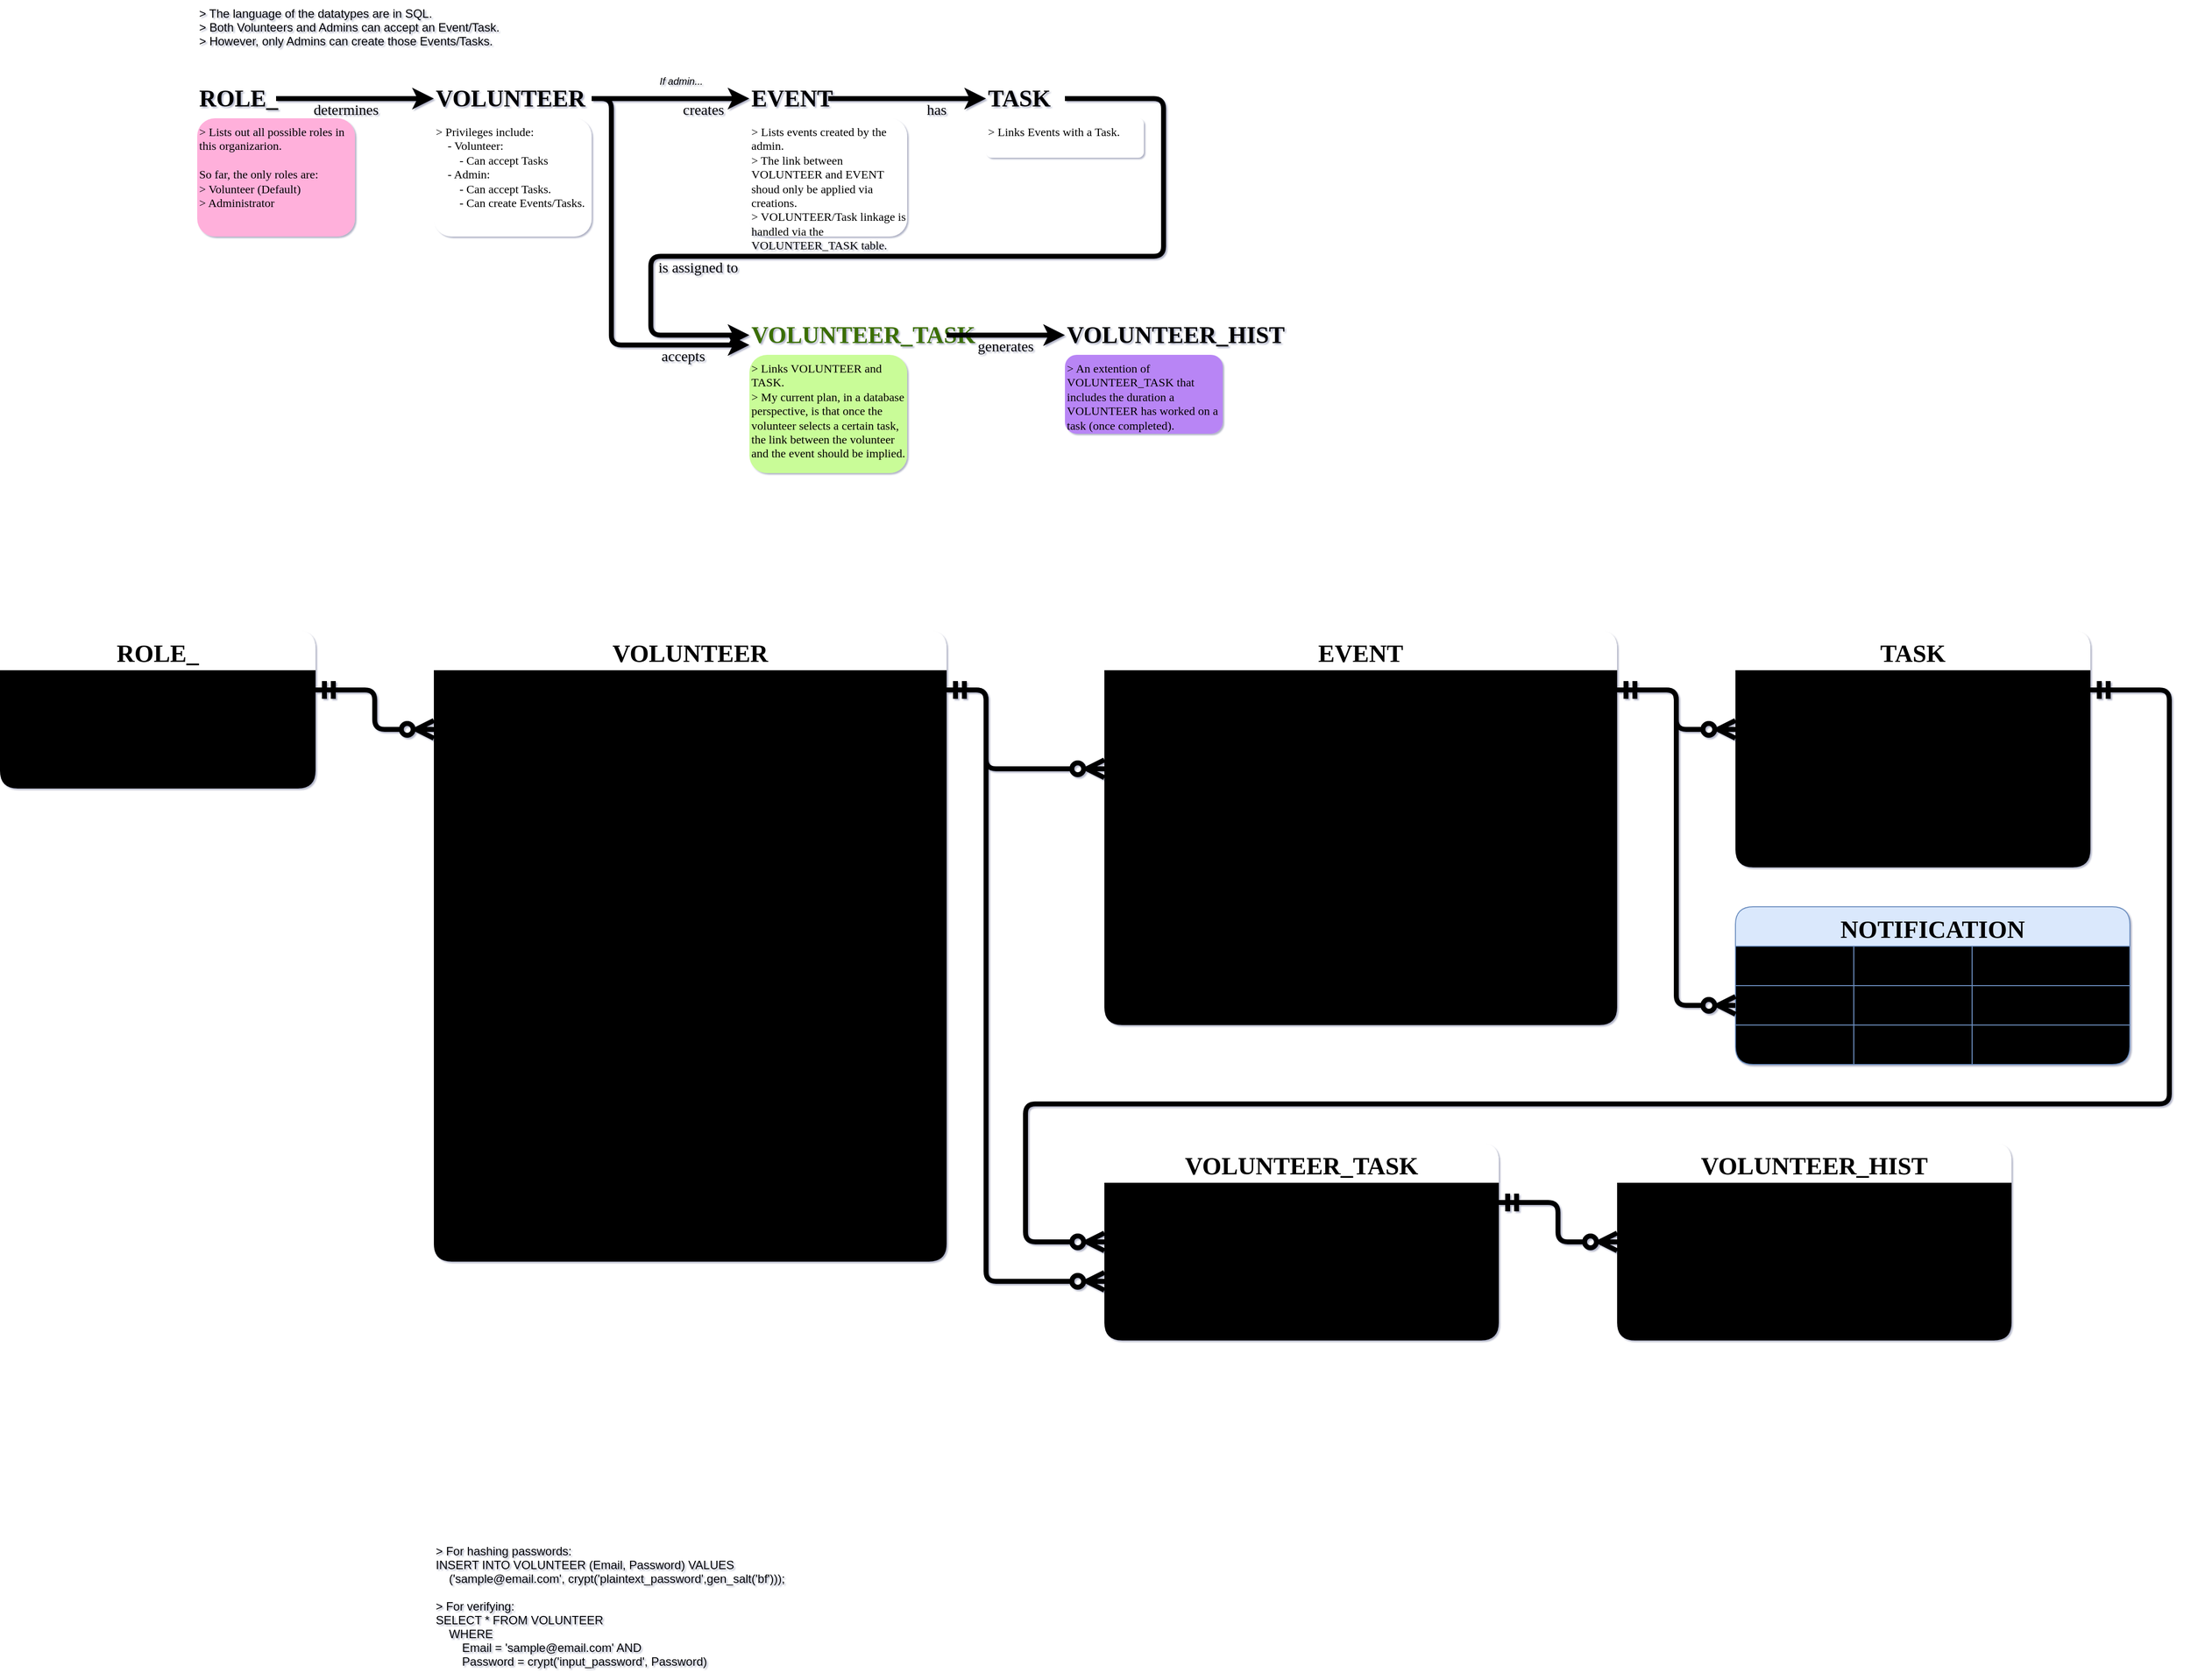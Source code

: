 <mxfile>
    <diagram id="OOGeuDpNiOZ6lB6-GOxb" name="Concept_1">
        <mxGraphModel dx="1971" dy="1094" grid="0" gridSize="10" guides="1" tooltips="1" connect="1" arrows="1" fold="1" page="0" pageScale="1" pageWidth="850" pageHeight="1100" background="light-dark(#FFFFFF,#FFFFFF)" math="0" shadow="1" adaptiveColors="auto">
            <root>
                <mxCell id="0"/>
                <mxCell id="1" parent="0"/>
                <mxCell id="32" value="&gt; The language of the datatypes are in SQL.&#xa;&gt; Both Volunteers and Admins can accept an Event/Task.&#xa;&gt; However, only Admins can create those Events/Tasks." style="text;align=left;verticalAlign=top;resizable=0;points=[];autosize=1;strokeColor=none;fillColor=none;fontColor=light-dark(#000000,#000000);shadow=0;" parent="1" vertex="1">
                    <mxGeometry x="-400" y="40" width="330" height="60" as="geometry"/>
                </mxCell>
                <mxCell id="60" value="VOLUNTEER" style="whiteSpace=wrap;fillColor=none;fontFamily=Calibri;fontColor=light-dark(#000000,#0038FF);fontSize=24;fontStyle=1;align=left;labelBorderColor=none;strokeColor=none;labelBackgroundColor=none;glass=0;shadow=0;" parent="1" vertex="1">
                    <mxGeometry x="-160" y="120" width="160" height="40" as="geometry"/>
                </mxCell>
                <mxCell id="63" value="VOLUNTEER_HIST" style="whiteSpace=wrap;fillColor=none;fontFamily=Calibri;fontColor=light-dark(#000000,#9300FF);fontSize=24;fontStyle=1;align=left;strokeColor=none;shadow=0;" parent="1" vertex="1">
                    <mxGeometry x="480" y="360" width="200" height="40" as="geometry"/>
                </mxCell>
                <mxCell id="64" value="EVENT" style="whiteSpace=wrap;fillColor=none;fontFamily=Calibri;fontColor=light-dark(#000000,#FF0000);fontSize=24;fontStyle=1;align=left;strokeColor=none;shadow=0;" parent="1" vertex="1">
                    <mxGeometry x="160" y="120" width="80" height="40" as="geometry"/>
                </mxCell>
                <mxCell id="65" value="TASK" style="whiteSpace=wrap;fillColor=none;fontFamily=Calibri;fontColor=light-dark(#000000,#FFC600);fontSize=24;fontStyle=1;align=left;strokeColor=none;shadow=0;" parent="1" vertex="1">
                    <mxGeometry x="400" y="120" width="80" height="40" as="geometry"/>
                </mxCell>
                <mxCell id="78" value="creates" style="edgeStyle=orthogonalEdgeStyle;exitX=1;exitY=0.5;exitDx=0;exitDy=0;entryX=0;entryY=0.5;entryDx=0;entryDy=0;strokeColor=light-dark(#000000,#0038FF);strokeWidth=5;fontFamily=Calibri;fontColor=light-dark(#000000,#0038FF);labelBackgroundColor=none;jumpStyle=arc;jumpSize=12;fontSize=15;shadow=0;" parent="1" source="60" target="64" edge="1">
                    <mxGeometry x="0.417" y="-10" relative="1" as="geometry">
                        <mxPoint x="260" y="70" as="sourcePoint"/>
                        <mxPoint x="90" y="80" as="targetPoint"/>
                        <Array as="points">
                            <mxPoint x="130" y="140"/>
                            <mxPoint x="130" y="140"/>
                        </Array>
                        <mxPoint as="offset"/>
                    </mxGeometry>
                </mxCell>
                <mxCell id="83" value="has" style="edgeStyle=elbowEdgeStyle;exitX=1;exitY=0.5;exitDx=0;exitDy=0;entryX=0;entryY=0.5;entryDx=0;entryDy=0;strokeColor=light-dark(#000000,#FF0000);strokeWidth=5;fontFamily=Calibri;fontColor=light-dark(#000000,#FF0000);labelBackgroundColor=none;fontSize=15;shadow=0;" parent="1" source="64" target="65" edge="1">
                    <mxGeometry x="0.375" y="-10" relative="1" as="geometry">
                        <mxPoint x="280" y="240" as="sourcePoint"/>
                        <mxPoint x="560" y="190" as="targetPoint"/>
                        <Array as="points">
                            <mxPoint x="300" y="150"/>
                            <mxPoint x="340" y="-80"/>
                            <mxPoint x="300" y="40"/>
                        </Array>
                        <mxPoint as="offset"/>
                    </mxGeometry>
                </mxCell>
                <mxCell id="135" value="accepts" style="edgeStyle=orthogonalEdgeStyle;exitX=1;exitY=0.5;exitDx=0;exitDy=0;entryX=0;entryY=0.75;entryDx=0;entryDy=0;strokeColor=light-dark(#000000,#0038FF);strokeWidth=5;fontFamily=Calibri;fontColor=light-dark(#000000,#0038FF);flowAnimation=0;labelBackgroundColor=none;fontSize=15;jumpStyle=arc;jumpSize=12;shadow=0;" parent="1" source="60" target="142" edge="1">
                    <mxGeometry x="0.673" y="-10" relative="1" as="geometry">
                        <mxPoint x="10" y="160" as="sourcePoint"/>
                        <mxPoint x="320" y="190" as="targetPoint"/>
                        <Array as="points">
                            <mxPoint x="20" y="140"/>
                            <mxPoint x="20" y="390"/>
                        </Array>
                        <mxPoint as="offset"/>
                    </mxGeometry>
                </mxCell>
                <mxCell id="141" value="&gt; Privileges include:&#xa;    - Volunteer:&#xa;        - Can accept Tasks&#xa;    - Admin:&#xa;        - Can accept Tasks.&#xa;        - Can create Events/Tasks." style="whiteSpace=wrap;fontColor=light-dark(#000000,#0038FF);labelBackgroundColor=none;fillColor=light-dark(#FFFFFF,#78A3FF);rounded=1;fontFamily=Calibri;align=left;verticalAlign=top;fontStyle=0;shadow=0;strokeColor=none;" parent="1" vertex="1">
                    <mxGeometry x="-160" y="160" width="160" height="120" as="geometry"/>
                </mxCell>
                <mxCell id="142" value="VOLUNTEER_TASK" style="whiteSpace=wrap;fillColor=none;fontFamily=Calibri;fontColor=light-dark(#3B6E00,#5DA800);fontSize=24;fontStyle=1;align=left;strokeColor=none;shadow=0;" parent="1" vertex="1">
                    <mxGeometry x="160" y="360" width="200" height="40" as="geometry"/>
                </mxCell>
                <mxCell id="143" value="If admin..." style="text;align=center;verticalAlign=middle;resizable=0;points=[];autosize=1;strokeColor=none;fillColor=none;fontColor=light-dark(#000000,#0038FF);fontStyle=2;fontSize=10;shadow=0;" parent="1" vertex="1">
                    <mxGeometry x="60" y="110" width="62" height="24" as="geometry"/>
                </mxCell>
                <mxCell id="144" value="ROLE_" style="whiteSpace=wrap;fillColor=none;fontFamily=Calibri;fontColor=light-dark(#000000,#FF66B3);fontSize=24;fontStyle=1;align=left;labelBorderColor=none;strokeColor=none;shadow=0;" parent="1" vertex="1">
                    <mxGeometry x="-400" y="120" width="80" height="40" as="geometry"/>
                </mxCell>
                <mxCell id="146" value="determines" style="edgeStyle=orthogonalEdgeStyle;exitX=1;exitY=0.5;exitDx=0;exitDy=0;entryX=0;entryY=0.5;entryDx=0;entryDy=0;strokeColor=light-dark(#000000,#FF66B3);strokeWidth=5;fontFamily=Calibri;fontColor=light-dark(#000000,#FF66B3);flowAnimation=0;labelBackgroundColor=none;fontSize=15;jumpStyle=arc;jumpSize=12;shadow=0;" parent="1" source="144" target="60" edge="1">
                    <mxGeometry x="-0.111" y="-10" relative="1" as="geometry">
                        <mxPoint x="-210" y="70" as="sourcePoint"/>
                        <mxPoint x="-160.0" y="140" as="targetPoint"/>
                        <Array as="points"/>
                        <mxPoint as="offset"/>
                    </mxGeometry>
                </mxCell>
                <mxCell id="150" value="&gt; Lists out all possible roles in this organizarion.&#xa;&#xa;So far, the only roles are:&#xa;&gt; Volunteer (Default)&#xa;&gt; Administrator" style="whiteSpace=wrap;fontColor=light-dark(#000000,#FF66B3);labelBackgroundColor=none;fillColor=light-dark(#FFB0DB,#FFB0DB);rounded=1;fontFamily=Calibri;align=left;verticalAlign=top;fontStyle=0;shadow=0;strokeColor=none;swimlaneFillColor=light-dark(default, #f3b3d9);" parent="1" vertex="1">
                    <mxGeometry x="-400" y="160" width="160" height="120" as="geometry"/>
                </mxCell>
                <mxCell id="154" value="&gt; Links VOLUNTEER and TASK.&#xa;&gt; My current plan, in a database perspective, is that once the volunteer selects a certain task, the link between the volunteer and the event should be implied." style="whiteSpace=wrap;fontColor=light-dark(#000000,#6FA630);labelBackgroundColor=none;fillColor=light-dark(#C9FC98,#C9FC98);rounded=1;fontFamily=Calibri;align=left;verticalAlign=top;fontStyle=0;glass=0;shadow=0;strokeColor=none;" parent="1" vertex="1">
                    <mxGeometry x="160" y="400" width="160" height="120" as="geometry"/>
                </mxCell>
                <mxCell id="155" value="&gt; An extention of VOLUNTEER_TASK that includes the duration a VOLUNTEER has worked on a task (once completed)." style="whiteSpace=wrap;fontColor=light-dark(#000000,#8619F5);labelBackgroundColor=none;fillColor=light-dark(#B885F5,#B885F5);rounded=1;fontFamily=Calibri;align=left;verticalAlign=top;fontStyle=0;shadow=0;strokeColor=none;" parent="1" vertex="1">
                    <mxGeometry x="480" y="400" width="160" height="80" as="geometry"/>
                </mxCell>
                <mxCell id="157" value="&gt; Lists events created by the admin.&#xa;&gt; The link between VOLUNTEER and EVENT shoud only be applied via creations.&#xa;&gt; VOLUNTEER/Task linkage is handled via the VOLUNTEER_TASK table." style="whiteSpace=wrap;fontColor=light-dark(#000000,#FF0000);labelBackgroundColor=none;fillColor=light-dark(#FFFFFF,#FF9F9F);rounded=1;fontFamily=Calibri;align=left;verticalAlign=top;fontStyle=0;glass=0;shadow=0;strokeColor=none;" parent="1" vertex="1">
                    <mxGeometry x="160" y="160" width="160" height="120" as="geometry"/>
                </mxCell>
                <mxCell id="159" value="&gt; Links Events with a Task." style="whiteSpace=wrap;fontColor=light-dark(#000000,#F6C843);labelBackgroundColor=none;fillColor=light-dark(#FFFFFF,#F6E0A8);rounded=1;fontFamily=Calibri;align=left;verticalAlign=top;fontStyle=0;shadow=0;strokeColor=none;" parent="1" vertex="1">
                    <mxGeometry x="400" y="160" width="160" height="40" as="geometry"/>
                </mxCell>
                <mxCell id="165" value="ROLE_" style="shape=table;startSize=40;container=1;collapsible=0;childLayout=tableLayout;strokeColor=none;fontSize=25;rounded=1;fillColor=light-dark(#FFFFFF,#FF66B3);gradientColor=none;swimlaneFillColor=light-dark(#000000,#FFB0DB);fontColor=light-dark(#000000,#000000);fontFamily=Calibri;fontStyle=1" parent="1" vertex="1">
                    <mxGeometry x="-600" y="680" width="320" height="160" as="geometry"/>
                </mxCell>
                <mxCell id="166" value="" style="shape=tableRow;horizontal=0;startSize=0;swimlaneHead=0;swimlaneBody=0;strokeColor=inherit;top=0;left=0;bottom=0;right=0;collapsible=0;dropTarget=0;fillColor=none;points=[[0,0.5],[1,0.5]];portConstraint=eastwest;fontSize=16;fontFamily=Calibri;fontColor=light-dark(#000000,#000000);fontStyle=1" parent="165" vertex="1">
                    <mxGeometry y="40" width="320" height="40" as="geometry"/>
                </mxCell>
                <mxCell id="167" value="ID" style="shape=partialRectangle;html=1;whiteSpace=wrap;connectable=0;strokeColor=inherit;overflow=hidden;fillColor=none;top=0;left=0;bottom=0;right=0;pointerEvents=1;fontSize=16;fontFamily=Calibri;fontColor=light-dark(#000000,#000000);fontStyle=1" parent="166" vertex="1">
                    <mxGeometry width="80" height="40" as="geometry">
                        <mxRectangle width="80" height="40" as="alternateBounds"/>
                    </mxGeometry>
                </mxCell>
                <mxCell id="168" value="SERIAL" style="shape=partialRectangle;html=1;whiteSpace=wrap;connectable=0;strokeColor=inherit;overflow=hidden;fillColor=none;top=0;left=0;bottom=0;right=0;pointerEvents=1;fontSize=16;fontFamily=Calibri;fontColor=light-dark(#000000,#000000);fontStyle=3;align=left;" parent="166" vertex="1">
                    <mxGeometry x="80" width="80" height="40" as="geometry">
                        <mxRectangle width="80" height="40" as="alternateBounds"/>
                    </mxGeometry>
                </mxCell>
                <mxCell id="169" value="PK" style="shape=partialRectangle;html=1;whiteSpace=wrap;connectable=0;strokeColor=inherit;overflow=hidden;fillColor=none;top=0;left=0;bottom=0;right=0;pointerEvents=1;fontSize=16;fontFamily=Calibri;fontColor=light-dark(#000000,#006600);fontStyle=1;align=left;" parent="166" vertex="1">
                    <mxGeometry x="160" width="160" height="40" as="geometry">
                        <mxRectangle width="160" height="40" as="alternateBounds"/>
                    </mxGeometry>
                </mxCell>
                <mxCell id="170" value="" style="shape=tableRow;horizontal=0;startSize=0;swimlaneHead=0;swimlaneBody=0;strokeColor=inherit;top=0;left=0;bottom=0;right=0;collapsible=0;dropTarget=0;fillColor=none;points=[[0,0.5],[1,0.5]];portConstraint=eastwest;fontSize=16;fontFamily=Calibri;fontColor=light-dark(#000000,#000000);" parent="165" vertex="1">
                    <mxGeometry y="80" width="320" height="80" as="geometry"/>
                </mxCell>
                <mxCell id="171" value="Name" style="shape=partialRectangle;html=1;whiteSpace=wrap;connectable=0;strokeColor=inherit;overflow=hidden;fillColor=none;top=0;left=0;bottom=0;right=0;pointerEvents=1;fontSize=16;fontFamily=Calibri;fontColor=light-dark(#000000,#000000);" parent="170" vertex="1">
                    <mxGeometry width="80" height="80" as="geometry">
                        <mxRectangle width="80" height="80" as="alternateBounds"/>
                    </mxGeometry>
                </mxCell>
                <mxCell id="172" value="TEXT" style="shape=partialRectangle;html=1;whiteSpace=wrap;connectable=0;strokeColor=inherit;overflow=hidden;fillColor=none;top=0;left=0;bottom=0;right=0;pointerEvents=1;fontSize=16;fontFamily=Calibri;fontColor=light-dark(#000000,#000000);fontStyle=2;align=left;" parent="170" vertex="1">
                    <mxGeometry x="80" width="80" height="80" as="geometry">
                        <mxRectangle width="80" height="80" as="alternateBounds"/>
                    </mxGeometry>
                </mxCell>
                <mxCell id="173" value="&gt; Volunteer (Default)&#xa;&gt; Admin" style="shape=partialRectangle;whiteSpace=wrap;connectable=0;strokeColor=inherit;overflow=hidden;fillColor=none;top=0;left=0;bottom=0;right=0;pointerEvents=1;fontSize=16;fontFamily=Calibri;fontColor=light-dark(#000000,#006600);align=left;" parent="170" vertex="1">
                    <mxGeometry x="160" width="160" height="80" as="geometry">
                        <mxRectangle width="160" height="80" as="alternateBounds"/>
                    </mxGeometry>
                </mxCell>
                <mxCell id="239" style="edgeStyle=orthogonalEdgeStyle;html=1;exitX=1;exitY=0.5;exitDx=0;exitDy=0;entryX=0;entryY=0.5;entryDx=0;entryDy=0;strokeColor=light-dark(#000000,#FF66B3);strokeWidth=5;startArrow=ERmandOne;startFill=0;endArrow=ERzeroToMany;endFill=0;endSize=12;startSize=12;jumpStyle=arc;" parent="1" source="166" target="257" edge="1">
                    <mxGeometry relative="1" as="geometry">
                        <mxPoint x="-200" y="780" as="targetPoint"/>
                    </mxGeometry>
                </mxCell>
                <mxCell id="240" value="VOLUNTEER" style="shape=table;startSize=40;container=1;collapsible=0;childLayout=tableLayout;strokeColor=none;fontSize=25;rounded=1;fillColor=light-dark(#FFFFFF,#0038FF);gradientColor=none;swimlaneFillColor=light-dark(#000000,#78A3FF);fontColor=light-dark(#000000,#000000);fontFamily=Calibri;fontStyle=1" parent="1" vertex="1">
                    <mxGeometry x="-160" y="680" width="520" height="640.0" as="geometry"/>
                </mxCell>
                <mxCell id="241" value="" style="shape=tableRow;horizontal=0;startSize=0;swimlaneHead=0;swimlaneBody=0;strokeColor=inherit;top=0;left=0;bottom=0;right=0;collapsible=0;dropTarget=0;fillColor=none;points=[[0,0.5],[1,0.5]];portConstraint=eastwest;fontSize=16;fontFamily=Calibri;fontColor=light-dark(#000000,#000000);fontStyle=1" parent="240" vertex="1">
                    <mxGeometry y="40" width="520" height="40" as="geometry"/>
                </mxCell>
                <mxCell id="242" value="ID" style="shape=partialRectangle;html=1;whiteSpace=wrap;connectable=0;strokeColor=inherit;overflow=hidden;fillColor=none;top=0;left=0;bottom=0;right=0;pointerEvents=1;fontSize=16;fontFamily=Calibri;fontColor=light-dark(#000000,#000000);fontStyle=1" parent="241" vertex="1">
                    <mxGeometry width="120" height="40" as="geometry">
                        <mxRectangle width="120" height="40" as="alternateBounds"/>
                    </mxGeometry>
                </mxCell>
                <mxCell id="243" value="SERIAL" style="shape=partialRectangle;html=1;whiteSpace=wrap;connectable=0;strokeColor=inherit;overflow=hidden;fillColor=none;top=0;left=0;bottom=0;right=0;pointerEvents=1;fontSize=16;fontFamily=Calibri;fontColor=light-dark(#000000,#000000);fontStyle=3;align=left;" parent="241" vertex="1">
                    <mxGeometry x="120" width="200" height="40" as="geometry">
                        <mxRectangle width="200" height="40" as="alternateBounds"/>
                    </mxGeometry>
                </mxCell>
                <mxCell id="244" value="PK" style="shape=partialRectangle;html=1;whiteSpace=wrap;connectable=0;strokeColor=inherit;overflow=hidden;fillColor=none;top=0;left=0;bottom=0;right=0;pointerEvents=1;fontSize=16;fontFamily=Calibri;fontColor=light-dark(#000000,#006600);fontStyle=1;align=left;" parent="241" vertex="1">
                    <mxGeometry x="320" width="200" height="40" as="geometry">
                        <mxRectangle width="200" height="40" as="alternateBounds"/>
                    </mxGeometry>
                </mxCell>
                <mxCell id="257" style="shape=tableRow;horizontal=0;startSize=0;swimlaneHead=0;swimlaneBody=0;strokeColor=inherit;top=0;left=0;bottom=0;right=0;collapsible=0;dropTarget=0;fillColor=none;points=[[0,0.5],[1,0.5]];portConstraint=eastwest;fontSize=16;fontFamily=Calibri;fontColor=light-dark(#000000,#000000);" parent="240" vertex="1">
                    <mxGeometry y="80" width="520" height="40" as="geometry"/>
                </mxCell>
                <mxCell id="258" value="Role_ID" style="shape=partialRectangle;html=1;whiteSpace=wrap;connectable=0;strokeColor=inherit;overflow=hidden;fillColor=none;top=0;left=0;bottom=0;right=0;pointerEvents=1;fontSize=16;fontFamily=Calibri;fontColor=light-dark(#000000,#000000);" parent="257" vertex="1">
                    <mxGeometry width="120" height="40" as="geometry">
                        <mxRectangle width="120" height="40" as="alternateBounds"/>
                    </mxGeometry>
                </mxCell>
                <mxCell id="259" value="INT" style="shape=partialRectangle;html=1;whiteSpace=wrap;connectable=0;strokeColor=inherit;overflow=hidden;fillColor=none;top=0;left=0;bottom=0;right=0;pointerEvents=1;fontSize=16;fontFamily=Calibri;fontColor=light-dark(#000000,#000000);fontStyle=2;align=left;" parent="257" vertex="1">
                    <mxGeometry x="120" width="200" height="40" as="geometry">
                        <mxRectangle width="200" height="40" as="alternateBounds"/>
                    </mxGeometry>
                </mxCell>
                <mxCell id="260" value="FK: ROLE.ID" style="shape=partialRectangle;whiteSpace=wrap;connectable=0;strokeColor=inherit;overflow=hidden;fillColor=none;top=0;left=0;bottom=0;right=0;pointerEvents=1;fontSize=16;fontFamily=Calibri;fontColor=light-dark(#000000,#006600);align=left;" parent="257" vertex="1">
                    <mxGeometry x="320" width="200" height="40" as="geometry">
                        <mxRectangle width="200" height="40" as="alternateBounds"/>
                    </mxGeometry>
                </mxCell>
                <mxCell id="245" value="" style="shape=tableRow;horizontal=0;startSize=0;swimlaneHead=0;swimlaneBody=0;strokeColor=inherit;top=0;left=0;bottom=0;right=0;collapsible=0;dropTarget=0;fillColor=none;points=[[0,0.5],[1,0.5]];portConstraint=eastwest;fontSize=16;fontFamily=Calibri;fontColor=light-dark(#000000,#000000);" parent="240" vertex="1">
                    <mxGeometry y="120" width="520" height="40" as="geometry"/>
                </mxCell>
                <mxCell id="246" value="First_name" style="shape=partialRectangle;html=1;whiteSpace=wrap;connectable=0;strokeColor=inherit;overflow=hidden;fillColor=none;top=0;left=0;bottom=0;right=0;pointerEvents=1;fontSize=16;fontFamily=Calibri;fontColor=light-dark(#000000,#000000);" parent="245" vertex="1">
                    <mxGeometry width="120" height="40" as="geometry">
                        <mxRectangle width="120" height="40" as="alternateBounds"/>
                    </mxGeometry>
                </mxCell>
                <mxCell id="247" value="TEXT" style="shape=partialRectangle;html=1;whiteSpace=wrap;connectable=0;strokeColor=inherit;overflow=hidden;fillColor=none;top=0;left=0;bottom=0;right=0;pointerEvents=1;fontSize=16;fontFamily=Calibri;fontColor=light-dark(#000000,#000000);fontStyle=2;align=left;" parent="245" vertex="1">
                    <mxGeometry x="120" width="200" height="40" as="geometry">
                        <mxRectangle width="200" height="40" as="alternateBounds"/>
                    </mxGeometry>
                </mxCell>
                <mxCell id="248" value="&#39;John&#39;" style="shape=partialRectangle;whiteSpace=wrap;connectable=0;strokeColor=inherit;overflow=hidden;fillColor=none;top=0;left=0;bottom=0;right=0;pointerEvents=1;fontSize=16;fontFamily=Calibri;fontColor=light-dark(#000000,#006600);align=left;" parent="245" vertex="1">
                    <mxGeometry x="320" width="200" height="40" as="geometry">
                        <mxRectangle width="200" height="40" as="alternateBounds"/>
                    </mxGeometry>
                </mxCell>
                <mxCell id="249" style="shape=tableRow;horizontal=0;startSize=0;swimlaneHead=0;swimlaneBody=0;strokeColor=inherit;top=0;left=0;bottom=0;right=0;collapsible=0;dropTarget=0;fillColor=none;points=[[0,0.5],[1,0.5]];portConstraint=eastwest;fontSize=16;fontFamily=Calibri;fontColor=light-dark(#000000,#000000);" parent="240" vertex="1">
                    <mxGeometry y="160" width="520" height="40" as="geometry"/>
                </mxCell>
                <mxCell id="250" value="Last_name" style="shape=partialRectangle;html=1;whiteSpace=wrap;connectable=0;strokeColor=inherit;overflow=hidden;fillColor=none;top=0;left=0;bottom=0;right=0;pointerEvents=1;fontSize=16;fontFamily=Calibri;fontColor=light-dark(#000000,#000000);" parent="249" vertex="1">
                    <mxGeometry width="120" height="40" as="geometry">
                        <mxRectangle width="120" height="40" as="alternateBounds"/>
                    </mxGeometry>
                </mxCell>
                <mxCell id="251" value="TEXT" style="shape=partialRectangle;html=1;whiteSpace=wrap;connectable=0;strokeColor=inherit;overflow=hidden;fillColor=none;top=0;left=0;bottom=0;right=0;pointerEvents=1;fontSize=16;fontFamily=Calibri;fontColor=light-dark(#000000,#000000);fontStyle=2;align=left;" parent="249" vertex="1">
                    <mxGeometry x="120" width="200" height="40" as="geometry">
                        <mxRectangle width="200" height="40" as="alternateBounds"/>
                    </mxGeometry>
                </mxCell>
                <mxCell id="252" value="&#39;Doe&#39;" style="shape=partialRectangle;whiteSpace=wrap;connectable=0;strokeColor=inherit;overflow=hidden;fillColor=none;top=0;left=0;bottom=0;right=0;pointerEvents=1;fontSize=16;fontFamily=Calibri;fontColor=light-dark(#000000,#006600);align=left;" parent="249" vertex="1">
                    <mxGeometry x="320" width="200" height="40" as="geometry">
                        <mxRectangle width="200" height="40" as="alternateBounds"/>
                    </mxGeometry>
                </mxCell>
                <mxCell id="386" style="shape=tableRow;horizontal=0;startSize=0;swimlaneHead=0;swimlaneBody=0;strokeColor=inherit;top=0;left=0;bottom=0;right=0;collapsible=0;dropTarget=0;fillColor=none;points=[[0,0.5],[1,0.5]];portConstraint=eastwest;fontSize=16;fontFamily=Calibri;fontColor=light-dark(#000000,#000000);" parent="240" vertex="1">
                    <mxGeometry y="200" width="520" height="40" as="geometry"/>
                </mxCell>
                <mxCell id="387" value="Username" style="shape=partialRectangle;html=1;whiteSpace=wrap;connectable=0;strokeColor=inherit;overflow=hidden;fillColor=none;top=0;left=0;bottom=0;right=0;pointerEvents=1;fontSize=16;fontFamily=Calibri;fontColor=light-dark(#000000,#000000);" parent="386" vertex="1">
                    <mxGeometry width="120" height="40" as="geometry">
                        <mxRectangle width="120" height="40" as="alternateBounds"/>
                    </mxGeometry>
                </mxCell>
                <mxCell id="388" value="TEXT" style="shape=partialRectangle;html=1;whiteSpace=wrap;connectable=0;strokeColor=inherit;overflow=hidden;fillColor=none;top=0;left=0;bottom=0;right=0;pointerEvents=1;fontSize=16;fontFamily=Calibri;fontColor=light-dark(#000000,#000000);fontStyle=2;align=left;" parent="386" vertex="1">
                    <mxGeometry x="120" width="200" height="40" as="geometry">
                        <mxRectangle width="200" height="40" as="alternateBounds"/>
                    </mxGeometry>
                </mxCell>
                <mxCell id="389" value="&#39;DJhon_Udon&#39;" style="shape=partialRectangle;whiteSpace=wrap;connectable=0;strokeColor=inherit;overflow=hidden;fillColor=none;top=0;left=0;bottom=0;right=0;pointerEvents=1;fontSize=16;fontFamily=Calibri;fontColor=light-dark(#000000,#006600);align=left;" parent="386" vertex="1">
                    <mxGeometry x="320" width="200" height="40" as="geometry">
                        <mxRectangle width="200" height="40" as="alternateBounds"/>
                    </mxGeometry>
                </mxCell>
                <mxCell id="253" style="shape=tableRow;horizontal=0;startSize=0;swimlaneHead=0;swimlaneBody=0;strokeColor=inherit;top=0;left=0;bottom=0;right=0;collapsible=0;dropTarget=0;fillColor=none;points=[[0,0.5],[1,0.5]];portConstraint=eastwest;fontSize=16;fontFamily=Calibri;fontColor=light-dark(#000000,#000000);" parent="240" vertex="1">
                    <mxGeometry y="240" width="520" height="40" as="geometry"/>
                </mxCell>
                <mxCell id="254" value="Email" style="shape=partialRectangle;html=1;whiteSpace=wrap;connectable=0;strokeColor=inherit;overflow=hidden;fillColor=none;top=0;left=0;bottom=0;right=0;pointerEvents=1;fontSize=16;fontFamily=Calibri;fontColor=light-dark(#000000,#000000);" parent="253" vertex="1">
                    <mxGeometry width="120" height="40" as="geometry">
                        <mxRectangle width="120" height="40" as="alternateBounds"/>
                    </mxGeometry>
                </mxCell>
                <mxCell id="255" value="TEXT" style="shape=partialRectangle;html=1;whiteSpace=wrap;connectable=0;strokeColor=inherit;overflow=hidden;fillColor=none;top=0;left=0;bottom=0;right=0;pointerEvents=1;fontSize=16;fontFamily=Calibri;fontColor=light-dark(#000000,#000000);fontStyle=2;align=left;" parent="253" vertex="1">
                    <mxGeometry x="120" width="200" height="40" as="geometry">
                        <mxRectangle width="200" height="40" as="alternateBounds"/>
                    </mxGeometry>
                </mxCell>
                <mxCell id="256" value="&#39;sample@email.com&#39;" style="shape=partialRectangle;whiteSpace=wrap;connectable=0;strokeColor=inherit;overflow=hidden;fillColor=none;top=0;left=0;bottom=0;right=0;pointerEvents=1;fontSize=16;fontFamily=Calibri;fontColor=light-dark(#000000,#006600);align=left;" parent="253" vertex="1">
                    <mxGeometry x="320" width="200" height="40" as="geometry">
                        <mxRectangle width="200" height="40" as="alternateBounds"/>
                    </mxGeometry>
                </mxCell>
                <mxCell id="390" style="shape=tableRow;horizontal=0;startSize=0;swimlaneHead=0;swimlaneBody=0;strokeColor=inherit;top=0;left=0;bottom=0;right=0;collapsible=0;dropTarget=0;fillColor=none;points=[[0,0.5],[1,0.5]];portConstraint=eastwest;fontSize=16;fontFamily=Calibri;fontColor=light-dark(#000000,#000000);" parent="240" vertex="1">
                    <mxGeometry y="280" width="520" height="40" as="geometry"/>
                </mxCell>
                <mxCell id="391" value="Password" style="shape=partialRectangle;html=1;whiteSpace=wrap;connectable=0;strokeColor=inherit;overflow=hidden;fillColor=none;top=0;left=0;bottom=0;right=0;pointerEvents=1;fontSize=16;fontFamily=Calibri;fontColor=light-dark(#000000,#000000);" parent="390" vertex="1">
                    <mxGeometry width="120" height="40" as="geometry">
                        <mxRectangle width="120" height="40" as="alternateBounds"/>
                    </mxGeometry>
                </mxCell>
                <mxCell id="392" value="TEXT" style="shape=partialRectangle;html=1;whiteSpace=wrap;connectable=0;strokeColor=inherit;overflow=hidden;fillColor=none;top=0;left=0;bottom=0;right=0;pointerEvents=1;fontSize=16;fontFamily=Calibri;fontColor=light-dark(#000000,#000000);fontStyle=2;align=left;" parent="390" vertex="1">
                    <mxGeometry x="120" width="200" height="40" as="geometry">
                        <mxRectangle width="200" height="40" as="alternateBounds"/>
                    </mxGeometry>
                </mxCell>
                <mxCell id="393" value="crypt(&#39;plaintext_password&#39;, gen_salt(&#39;bf&#39;))" style="shape=partialRectangle;whiteSpace=wrap;connectable=0;strokeColor=inherit;overflow=hidden;fillColor=none;top=0;left=0;bottom=0;right=0;pointerEvents=1;fontSize=16;fontFamily=Calibri;fontColor=light-dark(#000000,#006600);align=left;" parent="390" vertex="1">
                    <mxGeometry x="320" width="200" height="40" as="geometry">
                        <mxRectangle width="200" height="40" as="alternateBounds"/>
                    </mxGeometry>
                </mxCell>
                <mxCell id="322" style="shape=tableRow;horizontal=0;startSize=0;swimlaneHead=0;swimlaneBody=0;strokeColor=inherit;top=0;left=0;bottom=0;right=0;collapsible=0;dropTarget=0;fillColor=none;points=[[0,0.5],[1,0.5]];portConstraint=eastwest;fontSize=16;fontFamily=Calibri;fontColor=light-dark(#000000,#000000);" parent="240" vertex="1">
                    <mxGeometry y="320" width="520" height="80" as="geometry"/>
                </mxCell>
                <mxCell id="323" value="Skill" style="shape=partialRectangle;html=1;whiteSpace=wrap;connectable=0;strokeColor=inherit;overflow=hidden;fillColor=none;top=0;left=0;bottom=0;right=0;pointerEvents=1;fontSize=16;fontFamily=Calibri;fontColor=light-dark(#000000,#000000);" parent="322" vertex="1">
                    <mxGeometry width="120" height="80" as="geometry">
                        <mxRectangle width="120" height="80" as="alternateBounds"/>
                    </mxGeometry>
                </mxCell>
                <mxCell id="324" value="TEXT[]" style="shape=partialRectangle;html=1;whiteSpace=wrap;connectable=0;strokeColor=inherit;overflow=hidden;fillColor=none;top=0;left=0;bottom=0;right=0;pointerEvents=1;fontSize=16;fontFamily=Calibri;fontColor=light-dark(#000000,#000000);fontStyle=2;align=left;" parent="322" vertex="1">
                    <mxGeometry x="120" width="200" height="80" as="geometry">
                        <mxRectangle width="200" height="80" as="alternateBounds"/>
                    </mxGeometry>
                </mxCell>
                <mxCell id="325" value="[&#39;Communication&#39;,&#39;Time management&#39;, ... ]" style="shape=partialRectangle;whiteSpace=wrap;connectable=0;strokeColor=inherit;overflow=hidden;fillColor=none;top=0;left=0;bottom=0;right=0;pointerEvents=1;fontSize=16;fontFamily=Calibri;fontColor=light-dark(#000000,#006600);align=left;" parent="322" vertex="1">
                    <mxGeometry x="320" width="200" height="80" as="geometry">
                        <mxRectangle width="200" height="80" as="alternateBounds"/>
                    </mxGeometry>
                </mxCell>
                <mxCell id="262" style="shape=tableRow;horizontal=0;startSize=0;swimlaneHead=0;swimlaneBody=0;strokeColor=inherit;top=0;left=0;bottom=0;right=0;collapsible=0;dropTarget=0;fillColor=none;points=[[0,0.5],[1,0.5]];portConstraint=eastwest;fontSize=16;fontFamily=Calibri;fontColor=light-dark(#000000,#000000);" parent="240" vertex="1">
                    <mxGeometry y="400" width="520" height="40" as="geometry"/>
                </mxCell>
                <mxCell id="263" value="Location" style="shape=partialRectangle;html=1;whiteSpace=wrap;connectable=0;strokeColor=inherit;overflow=hidden;fillColor=none;top=0;left=0;bottom=0;right=0;pointerEvents=1;fontSize=16;fontFamily=Calibri;fontColor=light-dark(#000000,#000000);" parent="262" vertex="1">
                    <mxGeometry width="120" height="40" as="geometry">
                        <mxRectangle width="120" height="40" as="alternateBounds"/>
                    </mxGeometry>
                </mxCell>
                <mxCell id="264" value="TEXT" style="shape=partialRectangle;html=1;whiteSpace=wrap;connectable=0;strokeColor=inherit;overflow=hidden;fillColor=none;top=0;left=0;bottom=0;right=0;pointerEvents=1;fontSize=16;fontFamily=Calibri;fontColor=light-dark(#000000,#000000);fontStyle=2;align=left;" parent="262" vertex="1">
                    <mxGeometry x="120" width="200" height="40" as="geometry">
                        <mxRectangle width="200" height="40" as="alternateBounds"/>
                    </mxGeometry>
                </mxCell>
                <mxCell id="265" value="&#39;12345 Street Nm, City, TX 54321&#39;" style="shape=partialRectangle;whiteSpace=wrap;connectable=0;strokeColor=inherit;overflow=hidden;fillColor=none;top=0;left=0;bottom=0;right=0;pointerEvents=1;fontSize=16;fontFamily=Calibri;fontColor=light-dark(#000000,#006600);align=left;" parent="262" vertex="1">
                    <mxGeometry x="320" width="200" height="40" as="geometry">
                        <mxRectangle width="200" height="40" as="alternateBounds"/>
                    </mxGeometry>
                </mxCell>
                <mxCell id="359" style="shape=tableRow;horizontal=0;startSize=0;swimlaneHead=0;swimlaneBody=0;strokeColor=inherit;top=0;left=0;bottom=0;right=0;collapsible=0;dropTarget=0;fillColor=none;points=[[0,0.5],[1,0.5]];portConstraint=eastwest;fontSize=16;fontFamily=Calibri;fontColor=light-dark(#000000,#000000);" parent="240" vertex="1">
                    <mxGeometry y="440" width="520" height="80" as="geometry"/>
                </mxCell>
                <mxCell id="360" value="Availability" style="shape=partialRectangle;html=1;whiteSpace=wrap;connectable=0;strokeColor=inherit;overflow=hidden;fillColor=none;top=0;left=0;bottom=0;right=0;pointerEvents=1;fontSize=16;fontFamily=Calibri;fontColor=light-dark(#000000,#000000);" parent="359" vertex="1">
                    <mxGeometry width="120" height="80" as="geometry">
                        <mxRectangle width="120" height="80" as="alternateBounds"/>
                    </mxGeometry>
                </mxCell>
                <mxCell id="361" value="TEXT[]" style="shape=partialRectangle;html=1;whiteSpace=wrap;connectable=0;strokeColor=inherit;overflow=hidden;fillColor=none;top=0;left=0;bottom=0;right=0;pointerEvents=1;fontSize=16;fontFamily=Calibri;fontColor=light-dark(#000000,#000000);fontStyle=2;align=left;" parent="359" vertex="1">
                    <mxGeometry x="120" width="200" height="80" as="geometry">
                        <mxRectangle width="200" height="80" as="alternateBounds"/>
                    </mxGeometry>
                </mxCell>
                <mxCell id="362" value="&gt; Actual days can be handled externally from the database.&#xa;[&#39;Monday&#39;,&#39;Friday&#39;,&#39;Saturday&#39;]" style="shape=partialRectangle;whiteSpace=wrap;connectable=0;strokeColor=inherit;overflow=hidden;fillColor=none;top=0;left=0;bottom=0;right=0;pointerEvents=1;fontSize=16;fontFamily=Calibri;fontColor=light-dark(#000000,#006600);align=left;" parent="359" vertex="1">
                    <mxGeometry x="320" width="200" height="80" as="geometry">
                        <mxRectangle width="200" height="80" as="alternateBounds"/>
                    </mxGeometry>
                </mxCell>
                <mxCell id="399" style="shape=tableRow;horizontal=0;startSize=0;swimlaneHead=0;swimlaneBody=0;strokeColor=inherit;top=0;left=0;bottom=0;right=0;collapsible=0;dropTarget=0;fillColor=none;points=[[0,0.5],[1,0.5]];portConstraint=eastwest;fontSize=16;fontFamily=Calibri;fontColor=light-dark(#000000,#000000);" parent="240" vertex="1">
                    <mxGeometry y="520" width="520" height="120" as="geometry"/>
                </mxCell>
                <mxCell id="400" value="Date_enrolled" style="shape=partialRectangle;html=1;whiteSpace=wrap;connectable=0;strokeColor=inherit;overflow=hidden;fillColor=none;top=0;left=0;bottom=0;right=0;pointerEvents=1;fontSize=16;fontFamily=Calibri;fontColor=light-dark(#000000,#000000);" parent="399" vertex="1">
                    <mxGeometry width="120" height="120" as="geometry">
                        <mxRectangle width="120" height="120" as="alternateBounds"/>
                    </mxGeometry>
                </mxCell>
                <mxCell id="401" value="DATE" style="shape=partialRectangle;html=1;whiteSpace=wrap;connectable=0;strokeColor=inherit;overflow=hidden;fillColor=none;top=0;left=0;bottom=0;right=0;pointerEvents=1;fontSize=16;fontFamily=Calibri;fontColor=light-dark(#000000,#000000);fontStyle=2;align=left;" parent="399" vertex="1">
                    <mxGeometry x="120" width="200" height="120" as="geometry">
                        <mxRectangle width="200" height="120" as="alternateBounds"/>
                    </mxGeometry>
                </mxCell>
                <mxCell id="402" value="&gt; Enrollment into the organization.&#xa;&gt; For server.js:&#xa;const dateEnrolled = &#xa;new Date().toISOString();" style="shape=partialRectangle;whiteSpace=wrap;connectable=0;strokeColor=inherit;overflow=hidden;fillColor=none;top=0;left=0;bottom=0;right=0;pointerEvents=1;fontSize=16;fontFamily=Calibri;fontColor=light-dark(#000000,#006600);align=left;" parent="399" vertex="1">
                    <mxGeometry x="320" width="200" height="120" as="geometry">
                        <mxRectangle width="200" height="120" as="alternateBounds"/>
                    </mxGeometry>
                </mxCell>
                <mxCell id="266" value="EVENT" style="shape=table;startSize=40;container=1;collapsible=0;childLayout=tableLayout;strokeColor=none;fontSize=25;rounded=1;fillColor=light-dark(#FFFFFF,#FF0000);gradientColor=none;swimlaneFillColor=light-dark(#000000,#FF9F9F);fontColor=light-dark(#000000,#000000);fontFamily=Calibri;fontStyle=1" parent="1" vertex="1">
                    <mxGeometry x="520" y="680" width="520" height="400" as="geometry"/>
                </mxCell>
                <mxCell id="267" value="" style="shape=tableRow;horizontal=0;startSize=0;swimlaneHead=0;swimlaneBody=0;strokeColor=inherit;top=0;left=0;bottom=0;right=0;collapsible=0;dropTarget=0;fillColor=none;points=[[0,0.5],[1,0.5]];portConstraint=eastwest;fontSize=16;fontFamily=Calibri;fontColor=light-dark(#000000,#000000);fontStyle=1" parent="266" vertex="1">
                    <mxGeometry y="40" width="520" height="40" as="geometry"/>
                </mxCell>
                <mxCell id="268" value="ID" style="shape=partialRectangle;html=1;whiteSpace=wrap;connectable=0;strokeColor=inherit;overflow=hidden;fillColor=none;top=0;left=0;bottom=0;right=0;pointerEvents=1;fontSize=16;fontFamily=Calibri;fontColor=light-dark(#000000,#000000);fontStyle=1" parent="267" vertex="1">
                    <mxGeometry width="120" height="40" as="geometry">
                        <mxRectangle width="120" height="40" as="alternateBounds"/>
                    </mxGeometry>
                </mxCell>
                <mxCell id="269" value="SERIAL" style="shape=partialRectangle;html=1;whiteSpace=wrap;connectable=0;strokeColor=inherit;overflow=hidden;fillColor=none;top=0;left=0;bottom=0;right=0;pointerEvents=1;fontSize=16;fontFamily=Calibri;fontColor=light-dark(#000000,#000000);fontStyle=3;align=left;" parent="267" vertex="1">
                    <mxGeometry x="120" width="200" height="40" as="geometry">
                        <mxRectangle width="200" height="40" as="alternateBounds"/>
                    </mxGeometry>
                </mxCell>
                <mxCell id="270" value="PK" style="shape=partialRectangle;html=1;whiteSpace=wrap;connectable=0;strokeColor=inherit;overflow=hidden;fillColor=none;top=0;left=0;bottom=0;right=0;pointerEvents=1;fontSize=16;fontFamily=Calibri;fontColor=light-dark(#000000,#006600);fontStyle=1;align=left;" parent="267" vertex="1">
                    <mxGeometry x="320" width="200" height="40" as="geometry">
                        <mxRectangle width="200" height="40" as="alternateBounds"/>
                    </mxGeometry>
                </mxCell>
                <mxCell id="271" value="" style="shape=tableRow;horizontal=0;startSize=0;swimlaneHead=0;swimlaneBody=0;strokeColor=inherit;top=0;left=0;bottom=0;right=0;collapsible=0;dropTarget=0;fillColor=none;points=[[0,0.5],[1,0.5]];portConstraint=eastwest;fontSize=16;fontFamily=Calibri;fontColor=light-dark(#000000,#000000);" parent="266" vertex="1">
                    <mxGeometry y="80" width="520" height="40" as="geometry"/>
                </mxCell>
                <mxCell id="272" value="Name" style="shape=partialRectangle;html=1;whiteSpace=wrap;connectable=0;strokeColor=inherit;overflow=hidden;fillColor=none;top=0;left=0;bottom=0;right=0;pointerEvents=1;fontSize=16;fontFamily=Calibri;fontColor=light-dark(#000000,#000000);" parent="271" vertex="1">
                    <mxGeometry width="120" height="40" as="geometry">
                        <mxRectangle width="120" height="40" as="alternateBounds"/>
                    </mxGeometry>
                </mxCell>
                <mxCell id="273" value="TEXT" style="shape=partialRectangle;html=1;whiteSpace=wrap;connectable=0;strokeColor=inherit;overflow=hidden;fillColor=none;top=0;left=0;bottom=0;right=0;pointerEvents=1;fontSize=16;fontFamily=Calibri;fontColor=light-dark(#000000,#000000);fontStyle=2;align=left;" parent="271" vertex="1">
                    <mxGeometry x="120" width="200" height="40" as="geometry">
                        <mxRectangle width="200" height="40" as="alternateBounds"/>
                    </mxGeometry>
                </mxCell>
                <mxCell id="274" value="&#39;Food Bank Colab&#39;" style="shape=partialRectangle;whiteSpace=wrap;connectable=0;strokeColor=inherit;overflow=hidden;fillColor=none;top=0;left=0;bottom=0;right=0;pointerEvents=1;fontSize=16;fontFamily=Calibri;fontColor=light-dark(#000000,#006600);align=left;" parent="271" vertex="1">
                    <mxGeometry x="320" width="200" height="40" as="geometry">
                        <mxRectangle width="200" height="40" as="alternateBounds"/>
                    </mxGeometry>
                </mxCell>
                <mxCell id="275" style="shape=tableRow;horizontal=0;startSize=0;swimlaneHead=0;swimlaneBody=0;strokeColor=inherit;top=0;left=0;bottom=0;right=0;collapsible=0;dropTarget=0;fillColor=none;points=[[0,0.5],[1,0.5]];portConstraint=eastwest;fontSize=16;fontFamily=Calibri;fontColor=light-dark(#000000,#000000);" parent="266" vertex="1">
                    <mxGeometry y="120" width="520" height="40" as="geometry"/>
                </mxCell>
                <mxCell id="276" value="Moderator" style="shape=partialRectangle;html=1;whiteSpace=wrap;connectable=0;strokeColor=inherit;overflow=hidden;fillColor=none;top=0;left=0;bottom=0;right=0;pointerEvents=1;fontSize=16;fontFamily=Calibri;fontColor=light-dark(#000000,#000000);" parent="275" vertex="1">
                    <mxGeometry width="120" height="40" as="geometry">
                        <mxRectangle width="120" height="40" as="alternateBounds"/>
                    </mxGeometry>
                </mxCell>
                <mxCell id="277" value="INT" style="shape=partialRectangle;html=1;whiteSpace=wrap;connectable=0;strokeColor=inherit;overflow=hidden;fillColor=none;top=0;left=0;bottom=0;right=0;pointerEvents=1;fontSize=16;fontFamily=Calibri;fontColor=light-dark(#000000,#000000);fontStyle=2;align=left;" parent="275" vertex="1">
                    <mxGeometry x="120" width="200" height="40" as="geometry">
                        <mxRectangle width="200" height="40" as="alternateBounds"/>
                    </mxGeometry>
                </mxCell>
                <mxCell id="278" value="FK: VOLUNTEER.ID" style="shape=partialRectangle;whiteSpace=wrap;connectable=0;strokeColor=inherit;overflow=hidden;fillColor=none;top=0;left=0;bottom=0;right=0;pointerEvents=1;fontSize=16;fontFamily=Calibri;fontColor=light-dark(#000000,#006600);align=left;" parent="275" vertex="1">
                    <mxGeometry x="320" width="200" height="40" as="geometry">
                        <mxRectangle width="200" height="40" as="alternateBounds"/>
                    </mxGeometry>
                </mxCell>
                <mxCell id="283" style="shape=tableRow;horizontal=0;startSize=0;swimlaneHead=0;swimlaneBody=0;strokeColor=inherit;top=0;left=0;bottom=0;right=0;collapsible=0;dropTarget=0;fillColor=none;points=[[0,0.5],[1,0.5]];portConstraint=eastwest;fontSize=16;fontFamily=Calibri;fontColor=light-dark(#000000,#000000);" parent="266" vertex="1">
                    <mxGeometry y="160" width="520" height="40" as="geometry"/>
                </mxCell>
                <mxCell id="284" value="Location" style="shape=partialRectangle;html=1;whiteSpace=wrap;connectable=0;strokeColor=inherit;overflow=hidden;fillColor=none;top=0;left=0;bottom=0;right=0;pointerEvents=1;fontSize=16;fontFamily=Calibri;fontColor=light-dark(#000000,#000000);" parent="283" vertex="1">
                    <mxGeometry width="120" height="40" as="geometry">
                        <mxRectangle width="120" height="40" as="alternateBounds"/>
                    </mxGeometry>
                </mxCell>
                <mxCell id="285" value="TEXT" style="shape=partialRectangle;html=1;whiteSpace=wrap;connectable=0;strokeColor=inherit;overflow=hidden;fillColor=none;top=0;left=0;bottom=0;right=0;pointerEvents=1;fontSize=16;fontFamily=Calibri;fontColor=light-dark(#000000,#000000);fontStyle=2;align=left;" parent="283" vertex="1">
                    <mxGeometry x="120" width="200" height="40" as="geometry">
                        <mxRectangle width="200" height="40" as="alternateBounds"/>
                    </mxGeometry>
                </mxCell>
                <mxCell id="286" value="&#39;12345 Street Nm, City, TX 54321&#39;" style="shape=partialRectangle;whiteSpace=wrap;connectable=0;strokeColor=inherit;overflow=hidden;fillColor=none;top=0;left=0;bottom=0;right=0;pointerEvents=1;fontSize=16;fontFamily=Calibri;fontColor=light-dark(#000000,#006600);align=left;" parent="283" vertex="1">
                    <mxGeometry x="320" width="200" height="40" as="geometry">
                        <mxRectangle width="200" height="40" as="alternateBounds"/>
                    </mxGeometry>
                </mxCell>
                <mxCell id="363" style="shape=tableRow;horizontal=0;startSize=0;swimlaneHead=0;swimlaneBody=0;strokeColor=inherit;top=0;left=0;bottom=0;right=0;collapsible=0;dropTarget=0;fillColor=none;points=[[0,0.5],[1,0.5]];portConstraint=eastwest;fontSize=16;fontFamily=Calibri;fontColor=light-dark(#000000,#000000);" parent="266" vertex="1">
                    <mxGeometry y="200" width="520" height="40" as="geometry"/>
                </mxCell>
                <mxCell id="364" value="Description" style="shape=partialRectangle;html=1;whiteSpace=wrap;connectable=0;strokeColor=inherit;overflow=hidden;fillColor=none;top=0;left=0;bottom=0;right=0;pointerEvents=1;fontSize=16;fontFamily=Calibri;fontColor=light-dark(#000000,#000000);" parent="363" vertex="1">
                    <mxGeometry width="120" height="40" as="geometry">
                        <mxRectangle width="120" height="40" as="alternateBounds"/>
                    </mxGeometry>
                </mxCell>
                <mxCell id="365" value="TEXT" style="shape=partialRectangle;html=1;whiteSpace=wrap;connectable=0;strokeColor=inherit;overflow=hidden;fillColor=none;top=0;left=0;bottom=0;right=0;pointerEvents=1;fontSize=16;fontFamily=Calibri;fontColor=light-dark(#000000,#000000);fontStyle=2;align=left;" parent="363" vertex="1">
                    <mxGeometry x="120" width="200" height="40" as="geometry">
                        <mxRectangle width="200" height="40" as="alternateBounds"/>
                    </mxGeometry>
                </mxCell>
                <mxCell id="366" value="&#39;...&#39;" style="shape=partialRectangle;whiteSpace=wrap;connectable=0;strokeColor=inherit;overflow=hidden;fillColor=none;top=0;left=0;bottom=0;right=0;pointerEvents=1;fontSize=16;fontFamily=Calibri;fontColor=light-dark(#000000,#006600);align=left;" parent="363" vertex="1">
                    <mxGeometry x="320" width="200" height="40" as="geometry">
                        <mxRectangle width="200" height="40" as="alternateBounds"/>
                    </mxGeometry>
                </mxCell>
                <mxCell id="403" style="shape=tableRow;horizontal=0;startSize=0;swimlaneHead=0;swimlaneBody=0;strokeColor=inherit;top=0;left=0;bottom=0;right=0;collapsible=0;dropTarget=0;fillColor=none;points=[[0,0.5],[1,0.5]];portConstraint=eastwest;fontSize=16;fontFamily=Calibri;fontColor=light-dark(#000000,#000000);" parent="266" vertex="1">
                    <mxGeometry y="240" width="520" height="40" as="geometry"/>
                </mxCell>
                <mxCell id="404" value="Priority" style="shape=partialRectangle;html=1;whiteSpace=wrap;connectable=0;strokeColor=inherit;overflow=hidden;fillColor=none;top=0;left=0;bottom=0;right=0;pointerEvents=1;fontSize=16;fontFamily=Calibri;fontColor=light-dark(#000000,#000000);" parent="403" vertex="1">
                    <mxGeometry width="120" height="40" as="geometry">
                        <mxRectangle width="120" height="40" as="alternateBounds"/>
                    </mxGeometry>
                </mxCell>
                <mxCell id="405" value="INT" style="shape=partialRectangle;html=1;whiteSpace=wrap;connectable=0;strokeColor=inherit;overflow=hidden;fillColor=none;top=0;left=0;bottom=0;right=0;pointerEvents=1;fontSize=16;fontFamily=Calibri;fontColor=light-dark(#000000,#000000);fontStyle=2;align=left;" parent="403" vertex="1">
                    <mxGeometry x="120" width="200" height="40" as="geometry">
                        <mxRectangle width="200" height="40" as="alternateBounds"/>
                    </mxGeometry>
                </mxCell>
                <mxCell id="406" value="From 1 to 5" style="shape=partialRectangle;whiteSpace=wrap;connectable=0;strokeColor=inherit;overflow=hidden;fillColor=none;top=0;left=0;bottom=0;right=0;pointerEvents=1;fontSize=16;fontFamily=Calibri;fontColor=light-dark(#000000,#006600);align=left;" parent="403" vertex="1">
                    <mxGeometry x="320" width="200" height="40" as="geometry">
                        <mxRectangle width="200" height="40" as="alternateBounds"/>
                    </mxGeometry>
                </mxCell>
                <mxCell id="378" style="shape=tableRow;horizontal=0;startSize=0;swimlaneHead=0;swimlaneBody=0;strokeColor=inherit;top=0;left=0;bottom=0;right=0;collapsible=0;dropTarget=0;fillColor=none;points=[[0,0.5],[1,0.5]];portConstraint=eastwest;fontSize=16;fontFamily=Calibri;fontColor=light-dark(#000000,#000000);" parent="266" vertex="1">
                    <mxGeometry y="280" width="520" height="40" as="geometry"/>
                </mxCell>
                <mxCell id="379" value="Date" style="shape=partialRectangle;html=1;whiteSpace=wrap;connectable=0;strokeColor=inherit;overflow=hidden;fillColor=none;top=0;left=0;bottom=0;right=0;pointerEvents=1;fontSize=16;fontFamily=Calibri;fontColor=light-dark(#000000,#000000);" parent="378" vertex="1">
                    <mxGeometry width="120" height="40" as="geometry">
                        <mxRectangle width="120" height="40" as="alternateBounds"/>
                    </mxGeometry>
                </mxCell>
                <mxCell id="380" value="TIMESTAMP" style="shape=partialRectangle;html=1;whiteSpace=wrap;connectable=0;strokeColor=inherit;overflow=hidden;fillColor=none;top=0;left=0;bottom=0;right=0;pointerEvents=1;fontSize=16;fontFamily=Calibri;fontColor=light-dark(#000000,#000000);fontStyle=2;align=left;" parent="378" vertex="1">
                    <mxGeometry x="120" width="200" height="40" as="geometry">
                        <mxRectangle width="200" height="40" as="alternateBounds"/>
                    </mxGeometry>
                </mxCell>
                <mxCell id="381" value="&#39;2025-06-20 10:30:00&#39;" style="shape=partialRectangle;whiteSpace=wrap;connectable=0;strokeColor=inherit;overflow=hidden;fillColor=none;top=0;left=0;bottom=0;right=0;pointerEvents=1;fontSize=16;fontFamily=Calibri;fontColor=light-dark(#000000,#006600);align=left;" parent="378" vertex="1">
                    <mxGeometry x="320" width="200" height="40" as="geometry">
                        <mxRectangle width="200" height="40" as="alternateBounds"/>
                    </mxGeometry>
                </mxCell>
                <mxCell id="407" style="shape=tableRow;horizontal=0;startSize=0;swimlaneHead=0;swimlaneBody=0;strokeColor=inherit;top=0;left=0;bottom=0;right=0;collapsible=0;dropTarget=0;fillColor=none;points=[[0,0.5],[1,0.5]];portConstraint=eastwest;fontSize=16;fontFamily=Calibri;fontColor=light-dark(#000000,#000000);" parent="266" vertex="1">
                    <mxGeometry y="320" width="520" height="80" as="geometry"/>
                </mxCell>
                <mxCell id="408" value="Date_published" style="shape=partialRectangle;html=1;whiteSpace=wrap;connectable=0;strokeColor=inherit;overflow=hidden;fillColor=none;top=0;left=0;bottom=0;right=0;pointerEvents=1;fontSize=16;fontFamily=Calibri;fontColor=light-dark(#000000,#000000);" parent="407" vertex="1">
                    <mxGeometry width="120" height="80" as="geometry">
                        <mxRectangle width="120" height="80" as="alternateBounds"/>
                    </mxGeometry>
                </mxCell>
                <mxCell id="409" value="TIMESTAMP" style="shape=partialRectangle;html=1;whiteSpace=wrap;connectable=0;strokeColor=inherit;overflow=hidden;fillColor=none;top=0;left=0;bottom=0;right=0;pointerEvents=1;fontSize=16;fontFamily=Calibri;fontColor=light-dark(#000000,#000000);fontStyle=2;align=left;" parent="407" vertex="1">
                    <mxGeometry x="120" width="200" height="80" as="geometry">
                        <mxRectangle width="200" height="80" as="alternateBounds"/>
                    </mxGeometry>
                </mxCell>
                <mxCell id="410" value="&gt; For server.js:&#xa;const dateEnrolled = &#xa;new Date().toISOString();" style="shape=partialRectangle;whiteSpace=wrap;connectable=0;strokeColor=inherit;overflow=hidden;fillColor=none;top=0;left=0;bottom=0;right=0;pointerEvents=1;fontSize=16;fontFamily=Calibri;fontColor=light-dark(#000000,#006600);align=left;" parent="407" vertex="1">
                    <mxGeometry x="320" width="200" height="80" as="geometry">
                        <mxRectangle width="200" height="80" as="alternateBounds"/>
                    </mxGeometry>
                </mxCell>
                <mxCell id="292" style="edgeStyle=orthogonalEdgeStyle;html=1;exitX=1;exitY=0.5;exitDx=0;exitDy=0;entryX=0;entryY=0.5;entryDx=0;entryDy=0;strokeColor=light-dark(#000000,#0038FF);strokeWidth=5;startArrow=ERmandOne;startFill=0;endArrow=ERzeroToMany;endFill=0;endSize=12;startSize=12;jumpStyle=arc;" parent="1" source="241" target="275" edge="1">
                    <mxGeometry relative="1" as="geometry">
                        <mxPoint x="60" y="1060" as="sourcePoint"/>
                        <mxPoint x="180" y="1100" as="targetPoint"/>
                        <Array as="points">
                            <mxPoint x="400" y="740"/>
                            <mxPoint x="400" y="820"/>
                        </Array>
                    </mxGeometry>
                </mxCell>
                <mxCell id="293" value="TASK" style="shape=table;startSize=40;container=1;collapsible=0;childLayout=tableLayout;strokeColor=none;fontSize=25;rounded=1;fillColor=light-dark(#FFFFFF,#F6C843);gradientColor=none;swimlaneFillColor=light-dark(#000000,#F6E0A8);fontColor=light-dark(#000000,#000000);fontFamily=Calibri;fontStyle=1" parent="1" vertex="1">
                    <mxGeometry x="1160" y="680" width="360" height="240" as="geometry"/>
                </mxCell>
                <mxCell id="294" value="" style="shape=tableRow;horizontal=0;startSize=0;swimlaneHead=0;swimlaneBody=0;strokeColor=inherit;top=0;left=0;bottom=0;right=0;collapsible=0;dropTarget=0;fillColor=none;points=[[0,0.5],[1,0.5]];portConstraint=eastwest;fontSize=16;fontFamily=Calibri;fontColor=light-dark(#000000,#000000);fontStyle=1" parent="293" vertex="1">
                    <mxGeometry y="40" width="360" height="40" as="geometry"/>
                </mxCell>
                <mxCell id="295" value="ID" style="shape=partialRectangle;html=1;whiteSpace=wrap;connectable=0;strokeColor=inherit;overflow=hidden;fillColor=none;top=0;left=0;bottom=0;right=0;pointerEvents=1;fontSize=16;fontFamily=Calibri;fontColor=light-dark(#000000,#000000);fontStyle=1" parent="294" vertex="1">
                    <mxGeometry width="120" height="40" as="geometry">
                        <mxRectangle width="120" height="40" as="alternateBounds"/>
                    </mxGeometry>
                </mxCell>
                <mxCell id="296" value="SERIAL" style="shape=partialRectangle;html=1;whiteSpace=wrap;connectable=0;strokeColor=inherit;overflow=hidden;fillColor=none;top=0;left=0;bottom=0;right=0;pointerEvents=1;fontSize=16;fontFamily=Calibri;fontColor=light-dark(#000000,#000000);fontStyle=3;align=left;" parent="294" vertex="1">
                    <mxGeometry x="120" width="80" height="40" as="geometry">
                        <mxRectangle width="80" height="40" as="alternateBounds"/>
                    </mxGeometry>
                </mxCell>
                <mxCell id="297" value="PK" style="shape=partialRectangle;html=1;whiteSpace=wrap;connectable=0;strokeColor=inherit;overflow=hidden;fillColor=none;top=0;left=0;bottom=0;right=0;pointerEvents=1;fontSize=16;fontFamily=Calibri;fontColor=light-dark(#000000,#006600);fontStyle=1;align=left;" parent="294" vertex="1">
                    <mxGeometry x="200" width="160" height="40" as="geometry">
                        <mxRectangle width="160" height="40" as="alternateBounds"/>
                    </mxGeometry>
                </mxCell>
                <mxCell id="298" value="" style="shape=tableRow;horizontal=0;startSize=0;swimlaneHead=0;swimlaneBody=0;strokeColor=inherit;top=0;left=0;bottom=0;right=0;collapsible=0;dropTarget=0;fillColor=none;points=[[0,0.5],[1,0.5]];portConstraint=eastwest;fontSize=16;fontFamily=Calibri;fontColor=light-dark(#000000,#000000);" parent="293" vertex="1">
                    <mxGeometry y="80" width="360" height="40" as="geometry"/>
                </mxCell>
                <mxCell id="299" value="Event_ID" style="shape=partialRectangle;html=1;whiteSpace=wrap;connectable=0;strokeColor=inherit;overflow=hidden;fillColor=none;top=0;left=0;bottom=0;right=0;pointerEvents=1;fontSize=16;fontFamily=Calibri;fontColor=light-dark(#000000,#000000);" parent="298" vertex="1">
                    <mxGeometry width="120" height="40" as="geometry">
                        <mxRectangle width="120" height="40" as="alternateBounds"/>
                    </mxGeometry>
                </mxCell>
                <mxCell id="300" value="INT" style="shape=partialRectangle;html=1;whiteSpace=wrap;connectable=0;strokeColor=inherit;overflow=hidden;fillColor=none;top=0;left=0;bottom=0;right=0;pointerEvents=1;fontSize=16;fontFamily=Calibri;fontColor=light-dark(#000000,#000000);fontStyle=2;align=left;" parent="298" vertex="1">
                    <mxGeometry x="120" width="80" height="40" as="geometry">
                        <mxRectangle width="80" height="40" as="alternateBounds"/>
                    </mxGeometry>
                </mxCell>
                <mxCell id="301" value="FK: EVENT.ID" style="shape=partialRectangle;whiteSpace=wrap;connectable=0;strokeColor=inherit;overflow=hidden;fillColor=none;top=0;left=0;bottom=0;right=0;pointerEvents=1;fontSize=16;fontFamily=Calibri;fontColor=light-dark(#000000,#006600);align=left;" parent="298" vertex="1">
                    <mxGeometry x="200" width="160" height="40" as="geometry">
                        <mxRectangle width="160" height="40" as="alternateBounds"/>
                    </mxGeometry>
                </mxCell>
                <mxCell id="411" style="shape=tableRow;horizontal=0;startSize=0;swimlaneHead=0;swimlaneBody=0;strokeColor=inherit;top=0;left=0;bottom=0;right=0;collapsible=0;dropTarget=0;fillColor=none;points=[[0,0.5],[1,0.5]];portConstraint=eastwest;fontSize=16;fontFamily=Calibri;fontColor=light-dark(#000000,#000000);" parent="293" vertex="1">
                    <mxGeometry y="120" width="360" height="40" as="geometry"/>
                </mxCell>
                <mxCell id="412" value="Name" style="shape=partialRectangle;html=1;whiteSpace=wrap;connectable=0;strokeColor=inherit;overflow=hidden;fillColor=none;top=0;left=0;bottom=0;right=0;pointerEvents=1;fontSize=16;fontFamily=Calibri;fontColor=light-dark(#000000,#000000);" parent="411" vertex="1">
                    <mxGeometry width="120" height="40" as="geometry">
                        <mxRectangle width="120" height="40" as="alternateBounds"/>
                    </mxGeometry>
                </mxCell>
                <mxCell id="413" value="TEXT" style="shape=partialRectangle;html=1;whiteSpace=wrap;connectable=0;strokeColor=inherit;overflow=hidden;fillColor=none;top=0;left=0;bottom=0;right=0;pointerEvents=1;fontSize=16;fontFamily=Calibri;fontColor=light-dark(#000000,#000000);fontStyle=2;align=left;" parent="411" vertex="1">
                    <mxGeometry x="120" width="80" height="40" as="geometry">
                        <mxRectangle width="80" height="40" as="alternateBounds"/>
                    </mxGeometry>
                </mxCell>
                <mxCell id="414" style="shape=partialRectangle;whiteSpace=wrap;connectable=0;strokeColor=inherit;overflow=hidden;fillColor=none;top=0;left=0;bottom=0;right=0;pointerEvents=1;fontSize=16;fontFamily=Calibri;fontColor=light-dark(#000000,#006600);align=left;" parent="411" vertex="1">
                    <mxGeometry x="200" width="160" height="40" as="geometry">
                        <mxRectangle width="160" height="40" as="alternateBounds"/>
                    </mxGeometry>
                </mxCell>
                <mxCell id="318" style="shape=tableRow;horizontal=0;startSize=0;swimlaneHead=0;swimlaneBody=0;strokeColor=inherit;top=0;left=0;bottom=0;right=0;collapsible=0;dropTarget=0;fillColor=none;points=[[0,0.5],[1,0.5]];portConstraint=eastwest;fontSize=16;fontFamily=Calibri;fontColor=light-dark(#000000,#000000);" parent="293" vertex="1">
                    <mxGeometry y="160" width="360" height="40" as="geometry"/>
                </mxCell>
                <mxCell id="319" value="Skill" style="shape=partialRectangle;html=1;whiteSpace=wrap;connectable=0;strokeColor=inherit;overflow=hidden;fillColor=none;top=0;left=0;bottom=0;right=0;pointerEvents=1;fontSize=16;fontFamily=Calibri;fontColor=light-dark(#000000,#000000);" parent="318" vertex="1">
                    <mxGeometry width="120" height="40" as="geometry">
                        <mxRectangle width="120" height="40" as="alternateBounds"/>
                    </mxGeometry>
                </mxCell>
                <mxCell id="320" value="TEXT[]" style="shape=partialRectangle;html=1;whiteSpace=wrap;connectable=0;strokeColor=inherit;overflow=hidden;fillColor=none;top=0;left=0;bottom=0;right=0;pointerEvents=1;fontSize=16;fontFamily=Calibri;fontColor=light-dark(#000000,#000000);fontStyle=2;align=left;" parent="318" vertex="1">
                    <mxGeometry x="120" width="80" height="40" as="geometry">
                        <mxRectangle width="80" height="40" as="alternateBounds"/>
                    </mxGeometry>
                </mxCell>
                <mxCell id="321" value="[&#39;Communication&#39;,&#39;Time management&#39;, ... ]" style="shape=partialRectangle;whiteSpace=wrap;connectable=0;strokeColor=inherit;overflow=hidden;fillColor=none;top=0;left=0;bottom=0;right=0;pointerEvents=1;fontSize=16;fontFamily=Calibri;fontColor=light-dark(#000000,#006600);align=left;" parent="318" vertex="1">
                    <mxGeometry x="200" width="160" height="40" as="geometry">
                        <mxRectangle width="160" height="40" as="alternateBounds"/>
                    </mxGeometry>
                </mxCell>
                <mxCell id="310" style="shape=tableRow;horizontal=0;startSize=0;swimlaneHead=0;swimlaneBody=0;strokeColor=inherit;top=0;left=0;bottom=0;right=0;collapsible=0;dropTarget=0;fillColor=none;points=[[0,0.5],[1,0.5]];portConstraint=eastwest;fontSize=16;fontFamily=Calibri;fontColor=light-dark(#000000,#000000);" parent="293" vertex="1">
                    <mxGeometry y="200" width="360" height="40" as="geometry"/>
                </mxCell>
                <mxCell id="311" value="Description" style="shape=partialRectangle;html=1;whiteSpace=wrap;connectable=0;strokeColor=inherit;overflow=hidden;fillColor=none;top=0;left=0;bottom=0;right=0;pointerEvents=1;fontSize=16;fontFamily=Calibri;fontColor=light-dark(#000000,#000000);" parent="310" vertex="1">
                    <mxGeometry width="120" height="40" as="geometry">
                        <mxRectangle width="120" height="40" as="alternateBounds"/>
                    </mxGeometry>
                </mxCell>
                <mxCell id="312" value="TEXT" style="shape=partialRectangle;html=1;whiteSpace=wrap;connectable=0;strokeColor=inherit;overflow=hidden;fillColor=none;top=0;left=0;bottom=0;right=0;pointerEvents=1;fontSize=16;fontFamily=Calibri;fontColor=light-dark(#000000,#000000);fontStyle=2;align=left;" parent="310" vertex="1">
                    <mxGeometry x="120" width="80" height="40" as="geometry">
                        <mxRectangle width="80" height="40" as="alternateBounds"/>
                    </mxGeometry>
                </mxCell>
                <mxCell id="313" value="&#39;...&#39;" style="shape=partialRectangle;whiteSpace=wrap;connectable=0;strokeColor=inherit;overflow=hidden;fillColor=none;top=0;left=0;bottom=0;right=0;pointerEvents=1;fontSize=16;fontFamily=Calibri;fontColor=light-dark(#000000,#006600);align=left;" parent="310" vertex="1">
                    <mxGeometry x="200" width="160" height="40" as="geometry">
                        <mxRectangle width="160" height="40" as="alternateBounds"/>
                    </mxGeometry>
                </mxCell>
                <mxCell id="326" style="edgeStyle=orthogonalEdgeStyle;html=1;exitX=1;exitY=0.5;exitDx=0;exitDy=0;entryX=0;entryY=0.5;entryDx=0;entryDy=0;strokeColor=light-dark(#000000,#FF0000);strokeWidth=5;startArrow=ERmandOne;startFill=0;endArrow=ERzeroToMany;endFill=0;endSize=12;startSize=12;jumpStyle=arc;" parent="1" source="267" target="298" edge="1">
                    <mxGeometry relative="1" as="geometry">
                        <mxPoint x="970" y="990" as="sourcePoint"/>
                        <mxPoint x="1090" y="1070" as="targetPoint"/>
                    </mxGeometry>
                </mxCell>
                <mxCell id="327" value="VOLUNTEER_TASK" style="shape=table;startSize=40;container=1;collapsible=0;childLayout=tableLayout;strokeColor=none;fontSize=25;rounded=1;fillColor=light-dark(#FFFFFF,#6FA630);gradientColor=none;swimlaneFillColor=light-dark(#000000,#C9FC98);fontColor=light-dark(#000000,#000000);fontFamily=Calibri;fontStyle=1" parent="1" vertex="1">
                    <mxGeometry x="520" y="1200" width="400" height="200" as="geometry"/>
                </mxCell>
                <mxCell id="328" value="" style="shape=tableRow;horizontal=0;startSize=0;swimlaneHead=0;swimlaneBody=0;strokeColor=inherit;top=0;left=0;bottom=0;right=0;collapsible=0;dropTarget=0;fillColor=none;points=[[0,0.5],[1,0.5]];portConstraint=eastwest;fontSize=16;fontFamily=Calibri;fontColor=light-dark(#000000,#000000);fontStyle=1" parent="327" vertex="1">
                    <mxGeometry y="40" width="400" height="40" as="geometry"/>
                </mxCell>
                <mxCell id="329" value="ID" style="shape=partialRectangle;html=1;whiteSpace=wrap;connectable=0;strokeColor=inherit;overflow=hidden;fillColor=none;top=0;left=0;bottom=0;right=0;pointerEvents=1;fontSize=16;fontFamily=Calibri;fontColor=light-dark(#000000,#000000);fontStyle=1" parent="328" vertex="1">
                    <mxGeometry width="120" height="40" as="geometry">
                        <mxRectangle width="120" height="40" as="alternateBounds"/>
                    </mxGeometry>
                </mxCell>
                <mxCell id="330" value="SERIAL" style="shape=partialRectangle;html=1;whiteSpace=wrap;connectable=0;strokeColor=inherit;overflow=hidden;fillColor=none;top=0;left=0;bottom=0;right=0;pointerEvents=1;fontSize=16;fontFamily=Calibri;fontColor=light-dark(#000000,#000000);fontStyle=3;align=left;" parent="328" vertex="1">
                    <mxGeometry x="120" width="120" height="40" as="geometry">
                        <mxRectangle width="120" height="40" as="alternateBounds"/>
                    </mxGeometry>
                </mxCell>
                <mxCell id="331" value="PK" style="shape=partialRectangle;html=1;whiteSpace=wrap;connectable=0;strokeColor=inherit;overflow=hidden;fillColor=none;top=0;left=0;bottom=0;right=0;pointerEvents=1;fontSize=16;fontFamily=Calibri;fontColor=light-dark(#000000,#006600);fontStyle=1;align=left;" parent="328" vertex="1">
                    <mxGeometry x="240" width="160" height="40" as="geometry">
                        <mxRectangle width="160" height="40" as="alternateBounds"/>
                    </mxGeometry>
                </mxCell>
                <mxCell id="336" style="shape=tableRow;horizontal=0;startSize=0;swimlaneHead=0;swimlaneBody=0;strokeColor=inherit;top=0;left=0;bottom=0;right=0;collapsible=0;dropTarget=0;fillColor=none;points=[[0,0.5],[1,0.5]];portConstraint=eastwest;fontSize=16;fontFamily=Calibri;fontColor=light-dark(#000000,#000000);" parent="327" vertex="1">
                    <mxGeometry y="80" width="400" height="40" as="geometry"/>
                </mxCell>
                <mxCell id="337" value="Task_ID" style="shape=partialRectangle;html=1;whiteSpace=wrap;connectable=0;strokeColor=inherit;overflow=hidden;fillColor=none;top=0;left=0;bottom=0;right=0;pointerEvents=1;fontSize=16;fontFamily=Calibri;fontColor=light-dark(#000000,#000000);" parent="336" vertex="1">
                    <mxGeometry width="120" height="40" as="geometry">
                        <mxRectangle width="120" height="40" as="alternateBounds"/>
                    </mxGeometry>
                </mxCell>
                <mxCell id="338" value="INT" style="shape=partialRectangle;html=1;whiteSpace=wrap;connectable=0;strokeColor=inherit;overflow=hidden;fillColor=none;top=0;left=0;bottom=0;right=0;pointerEvents=1;fontSize=16;fontFamily=Calibri;fontColor=light-dark(#000000,#000000);fontStyle=2;align=left;" parent="336" vertex="1">
                    <mxGeometry x="120" width="120" height="40" as="geometry">
                        <mxRectangle width="120" height="40" as="alternateBounds"/>
                    </mxGeometry>
                </mxCell>
                <mxCell id="339" value="FK: TASK.ID" style="shape=partialRectangle;whiteSpace=wrap;connectable=0;strokeColor=inherit;overflow=hidden;fillColor=none;top=0;left=0;bottom=0;right=0;pointerEvents=1;fontSize=16;fontFamily=Calibri;fontColor=light-dark(#000000,#006600);align=left;" parent="336" vertex="1">
                    <mxGeometry x="240" width="160" height="40" as="geometry">
                        <mxRectangle width="160" height="40" as="alternateBounds"/>
                    </mxGeometry>
                </mxCell>
                <mxCell id="332" value="" style="shape=tableRow;horizontal=0;startSize=0;swimlaneHead=0;swimlaneBody=0;strokeColor=inherit;top=0;left=0;bottom=0;right=0;collapsible=0;dropTarget=0;fillColor=none;points=[[0,0.5],[1,0.5]];portConstraint=eastwest;fontSize=16;fontFamily=Calibri;fontColor=light-dark(#000000,#000000);" parent="327" vertex="1">
                    <mxGeometry y="120" width="400" height="40" as="geometry"/>
                </mxCell>
                <mxCell id="333" value="Volunteer_ID" style="shape=partialRectangle;html=1;whiteSpace=wrap;connectable=0;strokeColor=inherit;overflow=hidden;fillColor=none;top=0;left=0;bottom=0;right=0;pointerEvents=1;fontSize=16;fontFamily=Calibri;fontColor=light-dark(#000000,#000000);" parent="332" vertex="1">
                    <mxGeometry width="120" height="40" as="geometry">
                        <mxRectangle width="120" height="40" as="alternateBounds"/>
                    </mxGeometry>
                </mxCell>
                <mxCell id="334" value="INT" style="shape=partialRectangle;html=1;whiteSpace=wrap;connectable=0;strokeColor=inherit;overflow=hidden;fillColor=none;top=0;left=0;bottom=0;right=0;pointerEvents=1;fontSize=16;fontFamily=Calibri;fontColor=light-dark(#000000,#000000);fontStyle=2;align=left;" parent="332" vertex="1">
                    <mxGeometry x="120" width="120" height="40" as="geometry">
                        <mxRectangle width="120" height="40" as="alternateBounds"/>
                    </mxGeometry>
                </mxCell>
                <mxCell id="335" value="FK:VOLUNTEER_.ID" style="shape=partialRectangle;whiteSpace=wrap;connectable=0;strokeColor=inherit;overflow=hidden;fillColor=none;top=0;left=0;bottom=0;right=0;pointerEvents=1;fontSize=16;fontFamily=Calibri;fontColor=light-dark(#000000,#006600);align=left;" parent="332" vertex="1">
                    <mxGeometry x="240" width="160" height="40" as="geometry">
                        <mxRectangle width="160" height="40" as="alternateBounds"/>
                    </mxGeometry>
                </mxCell>
                <mxCell id="367" style="shape=tableRow;horizontal=0;startSize=0;swimlaneHead=0;swimlaneBody=0;strokeColor=inherit;top=0;left=0;bottom=0;right=0;collapsible=0;dropTarget=0;fillColor=none;points=[[0,0.5],[1,0.5]];portConstraint=eastwest;fontSize=16;fontFamily=Calibri;fontColor=light-dark(#000000,#000000);" parent="327" vertex="1">
                    <mxGeometry y="160" width="400" height="40" as="geometry"/>
                </mxCell>
                <mxCell id="368" value="Date_accepted" style="shape=partialRectangle;html=1;whiteSpace=wrap;connectable=0;strokeColor=inherit;overflow=hidden;fillColor=none;top=0;left=0;bottom=0;right=0;pointerEvents=1;fontSize=16;fontFamily=Calibri;fontColor=light-dark(#000000,#000000);" parent="367" vertex="1">
                    <mxGeometry width="120" height="40" as="geometry">
                        <mxRectangle width="120" height="40" as="alternateBounds"/>
                    </mxGeometry>
                </mxCell>
                <mxCell id="369" value="TIMESTAMP" style="shape=partialRectangle;html=1;whiteSpace=wrap;connectable=0;strokeColor=inherit;overflow=hidden;fillColor=none;top=0;left=0;bottom=0;right=0;pointerEvents=1;fontSize=16;fontFamily=Calibri;fontColor=light-dark(#000000,#000000);fontStyle=2;align=left;" parent="367" vertex="1">
                    <mxGeometry x="120" width="120" height="40" as="geometry">
                        <mxRectangle width="120" height="40" as="alternateBounds"/>
                    </mxGeometry>
                </mxCell>
                <mxCell id="370" value="&#39;2025-06-20 12:00:00&#39;" style="shape=partialRectangle;whiteSpace=wrap;connectable=0;strokeColor=inherit;overflow=hidden;fillColor=none;top=0;left=0;bottom=0;right=0;pointerEvents=1;fontSize=16;fontFamily=Calibri;fontColor=light-dark(#000000,#006600);align=left;" parent="367" vertex="1">
                    <mxGeometry x="240" width="160" height="40" as="geometry">
                        <mxRectangle width="160" height="40" as="alternateBounds"/>
                    </mxGeometry>
                </mxCell>
                <mxCell id="344" style="edgeStyle=orthogonalEdgeStyle;html=1;exitX=1;exitY=0.5;exitDx=0;exitDy=0;entryX=0;entryY=0.5;entryDx=0;entryDy=0;strokeColor=light-dark(#000000,#F6C843);strokeWidth=5;startArrow=ERmandOne;startFill=0;endArrow=ERzeroToMany;endFill=0;endSize=12;startSize=12;jumpStyle=arc;" parent="1" source="294" target="336" edge="1">
                    <mxGeometry relative="1" as="geometry">
                        <mxPoint x="1650" y="920" as="sourcePoint"/>
                        <mxPoint x="1770" y="960" as="targetPoint"/>
                        <Array as="points">
                            <mxPoint x="1600" y="740"/>
                            <mxPoint x="1600" y="1160"/>
                            <mxPoint x="440" y="1160"/>
                            <mxPoint x="440" y="1300"/>
                        </Array>
                    </mxGeometry>
                </mxCell>
                <mxCell id="345" style="edgeStyle=orthogonalEdgeStyle;html=1;exitX=1;exitY=0.5;exitDx=0;exitDy=0;entryX=0;entryY=0.5;entryDx=0;entryDy=0;strokeColor=light-dark(#000000,#0038FF);strokeWidth=5;startArrow=ERmandOne;startFill=0;endArrow=ERzeroToMany;endFill=0;endSize=12;startSize=12;jumpStyle=arc;" parent="1" source="241" target="332" edge="1">
                    <mxGeometry relative="1" as="geometry">
                        <mxPoint x="440" y="990" as="sourcePoint"/>
                        <mxPoint x="560" y="1070" as="targetPoint"/>
                        <Array as="points">
                            <mxPoint x="400" y="740"/>
                            <mxPoint x="400" y="1340"/>
                        </Array>
                    </mxGeometry>
                </mxCell>
                <mxCell id="346" value="VOLUNTEER_HIST" style="shape=table;startSize=40;container=1;collapsible=0;childLayout=tableLayout;strokeColor=none;fontSize=25;rounded=1;fillColor=light-dark(#FFFFFF,#8619F5);gradientColor=none;swimlaneFillColor=light-dark(#000000,#B885F5);fontColor=light-dark(#000000,#000000);fontFamily=Calibri;fontStyle=1" parent="1" vertex="1">
                    <mxGeometry x="1040" y="1200" width="400" height="200" as="geometry"/>
                </mxCell>
                <mxCell id="347" value="" style="shape=tableRow;horizontal=0;startSize=0;swimlaneHead=0;swimlaneBody=0;strokeColor=inherit;top=0;left=0;bottom=0;right=0;collapsible=0;dropTarget=0;fillColor=none;points=[[0,0.5],[1,0.5]];portConstraint=eastwest;fontSize=16;fontFamily=Calibri;fontColor=light-dark(#000000,#000000);fontStyle=1" parent="346" vertex="1">
                    <mxGeometry y="40" width="400" height="40" as="geometry"/>
                </mxCell>
                <mxCell id="348" value="ID" style="shape=partialRectangle;html=1;whiteSpace=wrap;connectable=0;strokeColor=inherit;overflow=hidden;fillColor=none;top=0;left=0;bottom=0;right=0;pointerEvents=1;fontSize=16;fontFamily=Calibri;fontColor=light-dark(#000000,#000000);fontStyle=1" parent="347" vertex="1">
                    <mxGeometry width="120" height="40" as="geometry">
                        <mxRectangle width="120" height="40" as="alternateBounds"/>
                    </mxGeometry>
                </mxCell>
                <mxCell id="349" value="SERIAL" style="shape=partialRectangle;html=1;whiteSpace=wrap;connectable=0;strokeColor=inherit;overflow=hidden;fillColor=none;top=0;left=0;bottom=0;right=0;pointerEvents=1;fontSize=16;fontFamily=Calibri;fontColor=light-dark(#000000,#000000);fontStyle=3;align=left;" parent="347" vertex="1">
                    <mxGeometry x="120" width="120" height="40" as="geometry">
                        <mxRectangle width="120" height="40" as="alternateBounds"/>
                    </mxGeometry>
                </mxCell>
                <mxCell id="350" value="PK" style="shape=partialRectangle;html=1;whiteSpace=wrap;connectable=0;strokeColor=inherit;overflow=hidden;fillColor=none;top=0;left=0;bottom=0;right=0;pointerEvents=1;fontSize=16;fontFamily=Calibri;fontColor=light-dark(#000000,#006600);fontStyle=1;align=left;" parent="347" vertex="1">
                    <mxGeometry x="240" width="160" height="40" as="geometry">
                        <mxRectangle width="160" height="40" as="alternateBounds"/>
                    </mxGeometry>
                </mxCell>
                <mxCell id="351" style="shape=tableRow;horizontal=0;startSize=0;swimlaneHead=0;swimlaneBody=0;strokeColor=inherit;top=0;left=0;bottom=0;right=0;collapsible=0;dropTarget=0;fillColor=none;points=[[0,0.5],[1,0.5]];portConstraint=eastwest;fontSize=16;fontFamily=Calibri;fontColor=light-dark(#000000,#000000);" parent="346" vertex="1">
                    <mxGeometry y="80" width="400" height="40" as="geometry"/>
                </mxCell>
                <mxCell id="352" value="V_Task_ID" style="shape=partialRectangle;html=1;whiteSpace=wrap;connectable=0;strokeColor=inherit;overflow=hidden;fillColor=none;top=0;left=0;bottom=0;right=0;pointerEvents=1;fontSize=16;fontFamily=Calibri;fontColor=light-dark(#000000,#000000);" parent="351" vertex="1">
                    <mxGeometry width="120" height="40" as="geometry">
                        <mxRectangle width="120" height="40" as="alternateBounds"/>
                    </mxGeometry>
                </mxCell>
                <mxCell id="353" value="INT" style="shape=partialRectangle;html=1;whiteSpace=wrap;connectable=0;strokeColor=inherit;overflow=hidden;fillColor=none;top=0;left=0;bottom=0;right=0;pointerEvents=1;fontSize=16;fontFamily=Calibri;fontColor=light-dark(#000000,#000000);fontStyle=2;align=left;" parent="351" vertex="1">
                    <mxGeometry x="120" width="120" height="40" as="geometry">
                        <mxRectangle width="120" height="40" as="alternateBounds"/>
                    </mxGeometry>
                </mxCell>
                <mxCell id="354" value="FK: VOLUNTEER_TASK.ID" style="shape=partialRectangle;whiteSpace=wrap;connectable=0;strokeColor=inherit;overflow=hidden;fillColor=none;top=0;left=0;bottom=0;right=0;pointerEvents=1;fontSize=16;fontFamily=Calibri;fontColor=light-dark(#000000,#006600);align=left;" parent="351" vertex="1">
                    <mxGeometry x="240" width="160" height="40" as="geometry">
                        <mxRectangle width="160" height="40" as="alternateBounds"/>
                    </mxGeometry>
                </mxCell>
                <mxCell id="355" value="" style="shape=tableRow;horizontal=0;startSize=0;swimlaneHead=0;swimlaneBody=0;strokeColor=inherit;top=0;left=0;bottom=0;right=0;collapsible=0;dropTarget=0;fillColor=none;points=[[0,0.5],[1,0.5]];portConstraint=eastwest;fontSize=16;fontFamily=Calibri;fontColor=light-dark(#000000,#000000);" parent="346" vertex="1">
                    <mxGeometry y="120" width="400" height="40" as="geometry"/>
                </mxCell>
                <mxCell id="356" value="Start_Time" style="shape=partialRectangle;html=1;whiteSpace=wrap;connectable=0;strokeColor=inherit;overflow=hidden;fillColor=none;top=0;left=0;bottom=0;right=0;pointerEvents=1;fontSize=16;fontFamily=Calibri;fontColor=light-dark(#000000,#000000);" parent="355" vertex="1">
                    <mxGeometry width="120" height="40" as="geometry">
                        <mxRectangle width="120" height="40" as="alternateBounds"/>
                    </mxGeometry>
                </mxCell>
                <mxCell id="357" value="TIMESTAMP" style="shape=partialRectangle;html=1;whiteSpace=wrap;connectable=0;strokeColor=inherit;overflow=hidden;fillColor=none;top=0;left=0;bottom=0;right=0;pointerEvents=1;fontSize=16;fontFamily=Calibri;fontColor=light-dark(#000000,#000000);fontStyle=2;align=left;" parent="355" vertex="1">
                    <mxGeometry x="120" width="120" height="40" as="geometry">
                        <mxRectangle width="120" height="40" as="alternateBounds"/>
                    </mxGeometry>
                </mxCell>
                <mxCell id="358" value="&#39;2025-06-20 12:00:00&#39;" style="shape=partialRectangle;whiteSpace=wrap;connectable=0;strokeColor=inherit;overflow=hidden;fillColor=none;top=0;left=0;bottom=0;right=0;pointerEvents=1;fontSize=16;fontFamily=Calibri;fontColor=light-dark(#000000,#006600);align=left;" parent="355" vertex="1">
                    <mxGeometry x="240" width="160" height="40" as="geometry">
                        <mxRectangle width="160" height="40" as="alternateBounds"/>
                    </mxGeometry>
                </mxCell>
                <mxCell id="371" style="shape=tableRow;horizontal=0;startSize=0;swimlaneHead=0;swimlaneBody=0;strokeColor=inherit;top=0;left=0;bottom=0;right=0;collapsible=0;dropTarget=0;fillColor=none;points=[[0,0.5],[1,0.5]];portConstraint=eastwest;fontSize=16;fontFamily=Calibri;fontColor=light-dark(#000000,#000000);" parent="346" vertex="1">
                    <mxGeometry y="160" width="400" height="40" as="geometry"/>
                </mxCell>
                <mxCell id="372" value="End_Time" style="shape=partialRectangle;html=1;whiteSpace=wrap;connectable=0;strokeColor=inherit;overflow=hidden;fillColor=none;top=0;left=0;bottom=0;right=0;pointerEvents=1;fontSize=16;fontFamily=Calibri;fontColor=light-dark(#000000,#000000);" parent="371" vertex="1">
                    <mxGeometry width="120" height="40" as="geometry">
                        <mxRectangle width="120" height="40" as="alternateBounds"/>
                    </mxGeometry>
                </mxCell>
                <mxCell id="373" value="TIMESTAMP" style="shape=partialRectangle;whiteSpace=wrap;connectable=0;strokeColor=inherit;overflow=hidden;fillColor=none;top=0;left=0;bottom=0;right=0;pointerEvents=1;fontSize=16;fontFamily=Calibri;fontColor=light-dark(#000000,#000000);fontStyle=2;align=left;" parent="371" vertex="1">
                    <mxGeometry x="120" width="120" height="40" as="geometry">
                        <mxRectangle width="120" height="40" as="alternateBounds"/>
                    </mxGeometry>
                </mxCell>
                <mxCell id="374" value="&#39;2025-06-20 05:00:00&#39;" style="shape=partialRectangle;whiteSpace=wrap;connectable=0;strokeColor=inherit;overflow=hidden;fillColor=none;top=0;left=0;bottom=0;right=0;pointerEvents=1;fontSize=16;fontFamily=Calibri;fontColor=light-dark(#000000,#006600);align=left;" parent="371" vertex="1">
                    <mxGeometry x="240" width="160" height="40" as="geometry">
                        <mxRectangle width="160" height="40" as="alternateBounds"/>
                    </mxGeometry>
                </mxCell>
                <mxCell id="375" style="edgeStyle=orthogonalEdgeStyle;html=1;exitX=1;exitY=0.5;exitDx=0;exitDy=0;entryX=0;entryY=0.5;entryDx=0;entryDy=0;strokeColor=light-dark(#000000,#6FA630);strokeWidth=5;startArrow=ERmandOne;startFill=0;endArrow=ERzeroToMany;endFill=0;endSize=12;startSize=12;jumpStyle=arc;" parent="1" source="328" target="351" edge="1">
                    <mxGeometry relative="1" as="geometry">
                        <mxPoint x="1820" y="1100" as="sourcePoint"/>
                        <mxPoint x="1940" y="1260" as="targetPoint"/>
                    </mxGeometry>
                </mxCell>
                <mxCell id="376" value="is assigned to " style="edgeStyle=orthogonalEdgeStyle;exitX=1;exitY=0.5;exitDx=0;exitDy=0;entryX=0;entryY=0.5;entryDx=0;entryDy=0;strokeColor=light-dark(#000000,#FFC600);strokeWidth=5;fontFamily=Calibri;fontColor=light-dark(#000000,#FFC600);labelBackgroundColor=none;fontSize=15;shadow=0;" parent="1" source="65" target="142" edge="1">
                    <mxGeometry x="0.521" y="10" relative="1" as="geometry">
                        <mxPoint x="490" y="-100.34" as="sourcePoint"/>
                        <mxPoint x="650" y="-100.34" as="targetPoint"/>
                        <Array as="points">
                            <mxPoint x="580" y="140"/>
                            <mxPoint x="580" y="300"/>
                            <mxPoint x="60" y="300"/>
                            <mxPoint x="60" y="380"/>
                        </Array>
                        <mxPoint as="offset"/>
                    </mxGeometry>
                </mxCell>
                <mxCell id="377" value="generates" style="edgeStyle=elbowEdgeStyle;exitX=1;exitY=0.5;exitDx=0;exitDy=0;entryX=0;entryY=0.5;entryDx=0;entryDy=0;strokeColor=light-dark(#000000,#6FA630);strokeWidth=5;fontFamily=Calibri;fontColor=light-dark(#000000,#6FA630);labelBackgroundColor=none;fontSize=15;shadow=0;" parent="1" source="142" target="63" edge="1">
                    <mxGeometry y="-10" relative="1" as="geometry">
                        <mxPoint x="290" y="330" as="sourcePoint"/>
                        <mxPoint x="570" y="330" as="targetPoint"/>
                        <Array as="points">
                            <mxPoint x="360" y="380"/>
                            <mxPoint x="360" y="229.66"/>
                        </Array>
                        <mxPoint as="offset"/>
                    </mxGeometry>
                </mxCell>
                <mxCell id="394" value="&gt; For hashing passwords:&#xa;INSERT INTO VOLUNTEER (Email, Password) VALUES&#xa;    (&#39;sample@email.com&#39;, crypt(&#39;plaintext_password&#39;,gen_salt(&#39;bf&#39;)));&#xa;&#xa;&gt; For verifying:&#xa;SELECT * FROM VOLUNTEER&#xa;    WHERE &#xa;        Email = &#39;sample@email.com&#39; AND&#xa;        Password = crypt(&#39;input_password&#39;, Password)" style="text;align=left;verticalAlign=top;resizable=0;points=[];autosize=1;strokeColor=none;fillColor=none;fontColor=light-dark(#000000,#000000);shadow=0;" parent="1" vertex="1">
                    <mxGeometry x="-160" y="1600" width="380" height="140" as="geometry"/>
                </mxCell>
                <mxCell id="415" value="NOTIFICATION" style="shape=table;startSize=40;container=1;collapsible=0;childLayout=tableLayout;strokeColor=#6c8ebf;fontSize=25;rounded=1;fillColor=#dae8fc;swimlaneFillColor=light-dark(#000000, #8e9eb4);fontFamily=Calibri;fontStyle=1;" parent="1" vertex="1">
                    <mxGeometry x="1160" y="960" width="400" height="160" as="geometry"/>
                </mxCell>
                <mxCell id="416" value="" style="shape=tableRow;horizontal=0;startSize=0;swimlaneHead=0;swimlaneBody=0;strokeColor=inherit;top=0;left=0;bottom=0;right=0;collapsible=0;dropTarget=0;fillColor=none;points=[[0,0.5],[1,0.5]];portConstraint=eastwest;fontSize=16;fontFamily=Calibri;fontColor=light-dark(#000000,#000000);fontStyle=1" parent="415" vertex="1">
                    <mxGeometry y="40" width="400" height="40" as="geometry"/>
                </mxCell>
                <mxCell id="417" value="ID" style="shape=partialRectangle;html=1;whiteSpace=wrap;connectable=0;strokeColor=inherit;overflow=hidden;fillColor=none;top=0;left=0;bottom=0;right=0;pointerEvents=1;fontSize=16;fontFamily=Calibri;fontColor=light-dark(#000000,#000000);fontStyle=1" parent="416" vertex="1">
                    <mxGeometry width="120" height="40" as="geometry">
                        <mxRectangle width="120" height="40" as="alternateBounds"/>
                    </mxGeometry>
                </mxCell>
                <mxCell id="418" value="SERIAL" style="shape=partialRectangle;html=1;whiteSpace=wrap;connectable=0;strokeColor=inherit;overflow=hidden;fillColor=none;top=0;left=0;bottom=0;right=0;pointerEvents=1;fontSize=16;fontFamily=Calibri;fontColor=light-dark(#000000,#000000);fontStyle=3;align=left;" parent="416" vertex="1">
                    <mxGeometry x="120" width="120" height="40" as="geometry">
                        <mxRectangle width="120" height="40" as="alternateBounds"/>
                    </mxGeometry>
                </mxCell>
                <mxCell id="419" value="PK" style="shape=partialRectangle;html=1;whiteSpace=wrap;connectable=0;strokeColor=inherit;overflow=hidden;fillColor=none;top=0;left=0;bottom=0;right=0;pointerEvents=1;fontSize=16;fontFamily=Calibri;fontColor=light-dark(#000000,#006600);fontStyle=1;align=left;" parent="416" vertex="1">
                    <mxGeometry x="240" width="160" height="40" as="geometry">
                        <mxRectangle width="160" height="40" as="alternateBounds"/>
                    </mxGeometry>
                </mxCell>
                <mxCell id="420" style="shape=tableRow;horizontal=0;startSize=0;swimlaneHead=0;swimlaneBody=0;strokeColor=inherit;top=0;left=0;bottom=0;right=0;collapsible=0;dropTarget=0;fillColor=none;points=[[0,0.5],[1,0.5]];portConstraint=eastwest;fontSize=16;fontFamily=Calibri;fontColor=light-dark(#000000,#000000);" parent="415" vertex="1">
                    <mxGeometry y="80" width="400" height="40" as="geometry"/>
                </mxCell>
                <mxCell id="421" value="Event_ID" style="shape=partialRectangle;html=1;whiteSpace=wrap;connectable=0;strokeColor=inherit;overflow=hidden;fillColor=none;top=0;left=0;bottom=0;right=0;pointerEvents=1;fontSize=16;fontFamily=Calibri;fontColor=light-dark(#000000,#000000);" parent="420" vertex="1">
                    <mxGeometry width="120" height="40" as="geometry">
                        <mxRectangle width="120" height="40" as="alternateBounds"/>
                    </mxGeometry>
                </mxCell>
                <mxCell id="422" value="INT" style="shape=partialRectangle;html=1;whiteSpace=wrap;connectable=0;strokeColor=inherit;overflow=hidden;fillColor=none;top=0;left=0;bottom=0;right=0;pointerEvents=1;fontSize=16;fontFamily=Calibri;fontColor=light-dark(#000000,#000000);fontStyle=2;align=left;" parent="420" vertex="1">
                    <mxGeometry x="120" width="120" height="40" as="geometry">
                        <mxRectangle width="120" height="40" as="alternateBounds"/>
                    </mxGeometry>
                </mxCell>
                <mxCell id="423" value="FK: EVENT.ID" style="shape=partialRectangle;whiteSpace=wrap;connectable=0;strokeColor=inherit;overflow=hidden;fillColor=none;top=0;left=0;bottom=0;right=0;pointerEvents=1;fontSize=16;fontFamily=Calibri;fontColor=light-dark(#000000,#006600);align=left;" parent="420" vertex="1">
                    <mxGeometry x="240" width="160" height="40" as="geometry">
                        <mxRectangle width="160" height="40" as="alternateBounds"/>
                    </mxGeometry>
                </mxCell>
                <mxCell id="424" value="" style="shape=tableRow;horizontal=0;startSize=0;swimlaneHead=0;swimlaneBody=0;strokeColor=inherit;top=0;left=0;bottom=0;right=0;collapsible=0;dropTarget=0;fillColor=none;points=[[0,0.5],[1,0.5]];portConstraint=eastwest;fontSize=16;fontFamily=Calibri;fontColor=light-dark(#000000,#000000);" parent="415" vertex="1">
                    <mxGeometry y="120" width="400" height="40" as="geometry"/>
                </mxCell>
                <mxCell id="425" value="Message" style="shape=partialRectangle;html=1;whiteSpace=wrap;connectable=0;strokeColor=inherit;overflow=hidden;fillColor=none;top=0;left=0;bottom=0;right=0;pointerEvents=1;fontSize=16;fontFamily=Calibri;fontColor=light-dark(#000000,#000000);" parent="424" vertex="1">
                    <mxGeometry width="120" height="40" as="geometry">
                        <mxRectangle width="120" height="40" as="alternateBounds"/>
                    </mxGeometry>
                </mxCell>
                <mxCell id="426" value="TEXT" style="shape=partialRectangle;html=1;whiteSpace=wrap;connectable=0;strokeColor=inherit;overflow=hidden;fillColor=none;top=0;left=0;bottom=0;right=0;pointerEvents=1;fontSize=16;fontFamily=Calibri;fontColor=light-dark(#000000,#000000);fontStyle=2;align=left;" parent="424" vertex="1">
                    <mxGeometry x="120" width="120" height="40" as="geometry">
                        <mxRectangle width="120" height="40" as="alternateBounds"/>
                    </mxGeometry>
                </mxCell>
                <mxCell id="427" value="NOT NULL" style="shape=partialRectangle;whiteSpace=wrap;connectable=0;strokeColor=inherit;overflow=hidden;fillColor=none;top=0;left=0;bottom=0;right=0;pointerEvents=1;fontSize=16;fontFamily=Calibri;fontColor=light-dark(#000000,#006600);align=left;" parent="424" vertex="1">
                    <mxGeometry x="240" width="160" height="40" as="geometry">
                        <mxRectangle width="160" height="40" as="alternateBounds"/>
                    </mxGeometry>
                </mxCell>
                <mxCell id="432" style="edgeStyle=orthogonalEdgeStyle;html=1;exitX=1;exitY=0.5;exitDx=0;exitDy=0;entryX=0;entryY=0.5;entryDx=0;entryDy=0;strokeColor=light-dark(#000000,#FF0000);strokeWidth=5;startArrow=ERmandOne;startFill=0;endArrow=ERzeroToMany;endFill=0;endSize=12;startSize=12;jumpStyle=arc;" edge="1" parent="1" source="267" target="420">
                    <mxGeometry relative="1" as="geometry">
                        <mxPoint x="1090" y="690" as="sourcePoint"/>
                        <mxPoint x="1210" y="730" as="targetPoint"/>
                    </mxGeometry>
                </mxCell>
            </root>
        </mxGraphModel>
    </diagram>
</mxfile>